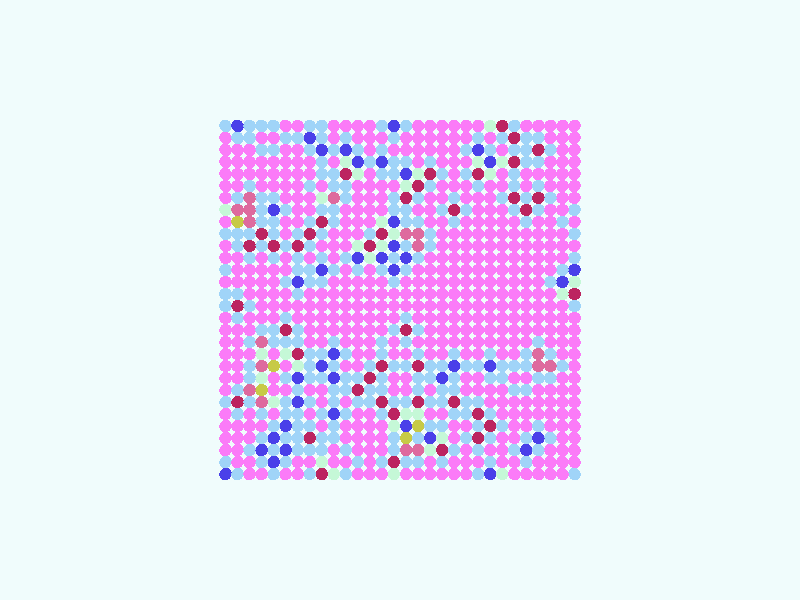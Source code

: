 global_settings {
  assumed_gamma 1
}
light_source {
  <-0.6, 1.6, 3.7>*10000
  rgb 1.3
}
camera {
  location <0,0,100>
  look_at <0,0,0>
}
background {
  color rgb < 0.87, 0.97, 0.97 >
}
sphere {
< -29.0, -29.0, 0 >, 1.0

pigment { color rgb < 0.3511495869468779, 0.6597346446953324, 0.9373944727259415 >
}}
sphere {
< -29.0, -27.0, 0 >, 1.0

pigment { color rgb < 0.967030395058013, 0.19658962055043605, 0.9381355874625369 >
}}
sphere {
< -29.0, -25.0, 0 >, 1.0

pigment { color rgb < 0.967030395058013, 0.19658962055043605, 0.9381355874625369 >
}}
sphere {
< -29.0, -23.0, 0 >, 1.0

pigment { color rgb < 0.967030395058013, 0.19658962055043605, 0.9381355874625369 >
}}
sphere {
< -29.0, -21.0, 0 >, 1.0

pigment { color rgb < 0.967030395058013, 0.19658962055043605, 0.9381355874625369 >
}}
sphere {
< -29.0, -19.0, 0 >, 1.0

pigment { color rgb < 0.967030395058013, 0.19658962055043605, 0.9381355874625369 >
}}
sphere {
< -29.0, -17.0, 0 >, 1.0

pigment { color rgb < 0.967030395058013, 0.19658962055043605, 0.9381355874625369 >
}}
sphere {
< -29.0, -15.0, 0 >, 1.0

pigment { color rgb < 0.967030395058013, 0.19658962055043605, 0.9381355874625369 >
}}
sphere {
< -29.0, -13.0, 0 >, 1.0

pigment { color rgb < 0.967030395058013, 0.19658962055043605, 0.9381355874625369 >
}}
sphere {
< -29.0, -11.0, 0 >, 1.0

pigment { color rgb < 0.967030395058013, 0.19658962055043605, 0.9381355874625369 >
}}
sphere {
< -29.0, -9.0, 0 >, 1.0

pigment { color rgb < 0.967030395058013, 0.19658962055043605, 0.9381355874625369 >
}}
sphere {
< -29.0, -7.0, 0 >, 1.0

pigment { color rgb < 0.967030395058013, 0.19658962055043605, 0.9381355874625369 >
}}
sphere {
< -29.0, -5.0, 0 >, 1.0

pigment { color rgb < 0.967030395058013, 0.19658962055043605, 0.9381355874625369 >
}}
sphere {
< -29.0, -3.0, 0 >, 1.0

pigment { color rgb < 0.967030395058013, 0.19658962055043605, 0.9381355874625369 >
}}
sphere {
< -29.0, -1.0, 0 >, 1.0

pigment { color rgb < 0.3511495869468779, 0.6597346446953324, 0.9373944727259415 >
}}
sphere {
< -29.0, 1.0, 0 >, 1.0

pigment { color rgb < 0.5028893417708061, 0.017228137120258058, 0.11594353357525544 >
}}
sphere {
< -29.0, 3.0, 0 >, 1.0

pigment { color rgb < 0.5609415378952015, 0.9380710281158005, 0.680098598804234 >
}}
sphere {
< -29.0, 5.0, 0 >, 1.0

pigment { color rgb < 0.0687596904983494, 0.050530131379150744, 0.8141049123903896 >
}}
sphere {
< -29.0, 7.0, 0 >, 1.0

pigment { color rgb < 0.3511495869468779, 0.6597346446953324, 0.9373944727259415 >
}}
sphere {
< -29.0, 9.0, 0 >, 1.0

pigment { color rgb < 0.967030395058013, 0.19658962055043605, 0.9381355874625369 >
}}
sphere {
< -29.0, 11.0, 0 >, 1.0

pigment { color rgb < 0.3511495869468779, 0.6597346446953324, 0.9373944727259415 >
}}
sphere {
< -29.0, 13.0, 0 >, 1.0

pigment { color rgb < 0.967030395058013, 0.19658962055043605, 0.9381355874625369 >
}}
sphere {
< -29.0, 15.0, 0 >, 1.0

pigment { color rgb < 0.3511495869468779, 0.6597346446953324, 0.9373944727259415 >
}}
sphere {
< -29.0, 17.0, 0 >, 1.0

pigment { color rgb < 0.967030395058013, 0.19658962055043605, 0.9381355874625369 >
}}
sphere {
< -29.0, 19.0, 0 >, 1.0

pigment { color rgb < 0.967030395058013, 0.19658962055043605, 0.9381355874625369 >
}}
sphere {
< -29.0, 21.0, 0 >, 1.0

pigment { color rgb < 0.967030395058013, 0.19658962055043605, 0.9381355874625369 >
}}
sphere {
< -29.0, 23.0, 0 >, 1.0

pigment { color rgb < 0.967030395058013, 0.19658962055043605, 0.9381355874625369 >
}}
sphere {
< -29.0, 25.0, 0 >, 1.0

pigment { color rgb < 0.967030395058013, 0.19658962055043605, 0.9381355874625369 >
}}
sphere {
< -29.0, 27.0, 0 >, 1.0

pigment { color rgb < 0.967030395058013, 0.19658962055043605, 0.9381355874625369 >
}}
sphere {
< -29.0, 29.0, 0 >, 1.0

pigment { color rgb < 0.967030395058013, 0.19658962055043605, 0.9381355874625369 >
}}
sphere {
< -27.0, -29.0, 0 >, 1.0

pigment { color rgb < 0.967030395058013, 0.19658962055043605, 0.9381355874625369 >
}}
sphere {
< -27.0, -27.0, 0 >, 1.0

pigment { color rgb < 0.967030395058013, 0.19658962055043605, 0.9381355874625369 >
}}
sphere {
< -27.0, -25.0, 0 >, 1.0

pigment { color rgb < 0.967030395058013, 0.19658962055043605, 0.9381355874625369 >
}}
sphere {
< -27.0, -23.0, 0 >, 1.0

pigment { color rgb < 0.967030395058013, 0.19658962055043605, 0.9381355874625369 >
}}
sphere {
< -27.0, -21.0, 0 >, 1.0

pigment { color rgb < 0.967030395058013, 0.19658962055043605, 0.9381355874625369 >
}}
sphere {
< -27.0, -19.0, 0 >, 1.0

pigment { color rgb < 0.967030395058013, 0.19658962055043605, 0.9381355874625369 >
}}
sphere {
< -27.0, -17.0, 0 >, 1.0

pigment { color rgb < 0.967030395058013, 0.19658962055043605, 0.9381355874625369 >
}}
sphere {
< -27.0, -15.0, 0 >, 1.0

pigment { color rgb < 0.967030395058013, 0.19658962055043605, 0.9381355874625369 >
}}
sphere {
< -27.0, -13.0, 0 >, 1.0

pigment { color rgb < 0.967030395058013, 0.19658962055043605, 0.9381355874625369 >
}}
sphere {
< -27.0, -11.0, 0 >, 1.0

pigment { color rgb < 0.3511495869468779, 0.6597346446953324, 0.9373944727259415 >
}}
sphere {
< -27.0, -9.0, 0 >, 1.0

pigment { color rgb < 0.967030395058013, 0.19658962055043605, 0.9381355874625369 >
}}
sphere {
< -27.0, -7.0, 0 >, 1.0

pigment { color rgb < 0.967030395058013, 0.19658962055043605, 0.9381355874625369 >
}}
sphere {
< -27.0, -5.0, 0 >, 1.0

pigment { color rgb < 0.967030395058013, 0.19658962055043605, 0.9381355874625369 >
}}
sphere {
< -27.0, -3.0, 0 >, 1.0

pigment { color rgb < 0.967030395058013, 0.19658962055043605, 0.9381355874625369 >
}}
sphere {
< -27.0, -1.0, 0 >, 1.0

pigment { color rgb < 0.967030395058013, 0.19658962055043605, 0.9381355874625369 >
}}
sphere {
< -27.0, 1.0, 0 >, 1.0

pigment { color rgb < 0.5609415378952015, 0.9380710281158005, 0.680098598804234 >
}}
sphere {
< -27.0, 3.0, 0 >, 1.0

pigment { color rgb < 0.0687596904983494, 0.050530131379150744, 0.8141049123903896 >
}}
sphere {
< -27.0, 5.0, 0 >, 1.0

pigment { color rgb < 0.3511495869468779, 0.6597346446953324, 0.9373944727259415 >
}}
sphere {
< -27.0, 7.0, 0 >, 1.0

pigment { color rgb < 0.967030395058013, 0.19658962055043605, 0.9381355874625369 >
}}
sphere {
< -27.0, 9.0, 0 >, 1.0

pigment { color rgb < 0.967030395058013, 0.19658962055043605, 0.9381355874625369 >
}}
sphere {
< -27.0, 11.0, 0 >, 1.0

pigment { color rgb < 0.967030395058013, 0.19658962055043605, 0.9381355874625369 >
}}
sphere {
< -27.0, 13.0, 0 >, 1.0

pigment { color rgb < 0.3511495869468779, 0.6597346446953324, 0.9373944727259415 >
}}
sphere {
< -27.0, 15.0, 0 >, 1.0

pigment { color rgb < 0.967030395058013, 0.19658962055043605, 0.9381355874625369 >
}}
sphere {
< -27.0, 17.0, 0 >, 1.0

pigment { color rgb < 0.967030395058013, 0.19658962055043605, 0.9381355874625369 >
}}
sphere {
< -27.0, 19.0, 0 >, 1.0

pigment { color rgb < 0.967030395058013, 0.19658962055043605, 0.9381355874625369 >
}}
sphere {
< -27.0, 21.0, 0 >, 1.0

pigment { color rgb < 0.967030395058013, 0.19658962055043605, 0.9381355874625369 >
}}
sphere {
< -27.0, 23.0, 0 >, 1.0

pigment { color rgb < 0.967030395058013, 0.19658962055043605, 0.9381355874625369 >
}}
sphere {
< -27.0, 25.0, 0 >, 1.0

pigment { color rgb < 0.967030395058013, 0.19658962055043605, 0.9381355874625369 >
}}
sphere {
< -27.0, 27.0, 0 >, 1.0

pigment { color rgb < 0.967030395058013, 0.19658962055043605, 0.9381355874625369 >
}}
sphere {
< -27.0, 29.0, 0 >, 1.0

pigment { color rgb < 0.967030395058013, 0.19658962055043605, 0.9381355874625369 >
}}
sphere {
< -25.0, -29.0, 0 >, 1.0

pigment { color rgb < 0.967030395058013, 0.19658962055043605, 0.9381355874625369 >
}}
sphere {
< -25.0, -27.0, 0 >, 1.0

pigment { color rgb < 0.967030395058013, 0.19658962055043605, 0.9381355874625369 >
}}
sphere {
< -25.0, -25.0, 0 >, 1.0

pigment { color rgb < 0.967030395058013, 0.19658962055043605, 0.9381355874625369 >
}}
sphere {
< -25.0, -23.0, 0 >, 1.0

pigment { color rgb < 0.3511495869468779, 0.6597346446953324, 0.9373944727259415 >
}}
sphere {
< -25.0, -21.0, 0 >, 1.0

pigment { color rgb < 0.967030395058013, 0.19658962055043605, 0.9381355874625369 >
}}
sphere {
< -25.0, -19.0, 0 >, 1.0

pigment { color rgb < 0.967030395058013, 0.19658962055043605, 0.9381355874625369 >
}}
sphere {
< -25.0, -17.0, 0 >, 1.0

pigment { color rgb < 0.967030395058013, 0.19658962055043605, 0.9381355874625369 >
}}
sphere {
< -25.0, -15.0, 0 >, 1.0

pigment { color rgb < 0.967030395058013, 0.19658962055043605, 0.9381355874625369 >
}}
sphere {
< -25.0, -13.0, 0 >, 1.0

pigment { color rgb < 0.3511495869468779, 0.6597346446953324, 0.9373944727259415 >
}}
sphere {
< -25.0, -11.0, 0 >, 1.0

pigment { color rgb < 0.7291858768120307, 0.1440080188952957, 0.3434446254176904 >
}}
sphere {
< -25.0, -9.0, 0 >, 1.0

pigment { color rgb < 0.3511495869468779, 0.6597346446953324, 0.9373944727259415 >
}}
sphere {
< -25.0, -7.0, 0 >, 1.0

pigment { color rgb < 0.967030395058013, 0.19658962055043605, 0.9381355874625369 >
}}
sphere {
< -25.0, -5.0, 0 >, 1.0

pigment { color rgb < 0.967030395058013, 0.19658962055043605, 0.9381355874625369 >
}}
sphere {
< -25.0, -3.0, 0 >, 1.0

pigment { color rgb < 0.967030395058013, 0.19658962055043605, 0.9381355874625369 >
}}
sphere {
< -25.0, -1.0, 0 >, 1.0

pigment { color rgb < 0.967030395058013, 0.19658962055043605, 0.9381355874625369 >
}}
sphere {
< -25.0, 1.0, 0 >, 1.0

pigment { color rgb < 0.967030395058013, 0.19658962055043605, 0.9381355874625369 >
}}
sphere {
< -25.0, 3.0, 0 >, 1.0

pigment { color rgb < 0.3511495869468779, 0.6597346446953324, 0.9373944727259415 >
}}
sphere {
< -25.0, 5.0, 0 >, 1.0

pigment { color rgb < 0.967030395058013, 0.19658962055043605, 0.9381355874625369 >
}}
sphere {
< -25.0, 7.0, 0 >, 1.0

pigment { color rgb < 0.967030395058013, 0.19658962055043605, 0.9381355874625369 >
}}
sphere {
< -25.0, 9.0, 0 >, 1.0

pigment { color rgb < 0.967030395058013, 0.19658962055043605, 0.9381355874625369 >
}}
sphere {
< -25.0, 11.0, 0 >, 1.0

pigment { color rgb < 0.967030395058013, 0.19658962055043605, 0.9381355874625369 >
}}
sphere {
< -25.0, 13.0, 0 >, 1.0

pigment { color rgb < 0.967030395058013, 0.19658962055043605, 0.9381355874625369 >
}}
sphere {
< -25.0, 15.0, 0 >, 1.0

pigment { color rgb < 0.967030395058013, 0.19658962055043605, 0.9381355874625369 >
}}
sphere {
< -25.0, 17.0, 0 >, 1.0

pigment { color rgb < 0.3511495869468779, 0.6597346446953324, 0.9373944727259415 >
}}
sphere {
< -25.0, 19.0, 0 >, 1.0

pigment { color rgb < 0.967030395058013, 0.19658962055043605, 0.9381355874625369 >
}}
sphere {
< -25.0, 21.0, 0 >, 1.0

pigment { color rgb < 0.967030395058013, 0.19658962055043605, 0.9381355874625369 >
}}
sphere {
< -25.0, 23.0, 0 >, 1.0

pigment { color rgb < 0.967030395058013, 0.19658962055043605, 0.9381355874625369 >
}}
sphere {
< -25.0, 25.0, 0 >, 1.0

pigment { color rgb < 0.3511495869468779, 0.6597346446953324, 0.9373944727259415 >
}}
sphere {
< -25.0, 27.0, 0 >, 1.0

pigment { color rgb < 0.967030395058013, 0.19658962055043605, 0.9381355874625369 >
}}
sphere {
< -25.0, 29.0, 0 >, 1.0

pigment { color rgb < 0.967030395058013, 0.19658962055043605, 0.9381355874625369 >
}}
sphere {
< -23.0, -29.0, 0 >, 1.0

pigment { color rgb < 0.967030395058013, 0.19658962055043605, 0.9381355874625369 >
}}
sphere {
< -23.0, -27.0, 0 >, 1.0

pigment { color rgb < 0.967030395058013, 0.19658962055043605, 0.9381355874625369 >
}}
sphere {
< -23.0, -25.0, 0 >, 1.0

pigment { color rgb < 0.3511495869468779, 0.6597346446953324, 0.9373944727259415 >
}}
sphere {
< -23.0, -23.0, 0 >, 1.0

pigment { color rgb < 0.0687596904983494, 0.050530131379150744, 0.8141049123903896 >
}}
sphere {
< -23.0, -21.0, 0 >, 1.0

pigment { color rgb < 0.3511495869468779, 0.6597346446953324, 0.9373944727259415 >
}}
sphere {
< -23.0, -19.0, 0 >, 1.0

pigment { color rgb < 0.967030395058013, 0.19658962055043605, 0.9381355874625369 >
}}
sphere {
< -23.0, -17.0, 0 >, 1.0

pigment { color rgb < 0.967030395058013, 0.19658962055043605, 0.9381355874625369 >
}}
sphere {
< -23.0, -15.0, 0 >, 1.0

pigment { color rgb < 0.967030395058013, 0.19658962055043605, 0.9381355874625369 >
}}
sphere {
< -23.0, -13.0, 0 >, 1.0

pigment { color rgb < 0.3511495869468779, 0.6597346446953324, 0.9373944727259415 >
}}
sphere {
< -23.0, -11.0, 0 >, 1.0

pigment { color rgb < 0.7291858768120307, 0.1440080188952957, 0.3434446254176904 >
}}
sphere {
< -23.0, -9.0, 0 >, 1.0

pigment { color rgb < 0.7291858768120307, 0.1440080188952957, 0.3434446254176904 >
}}
sphere {
< -23.0, -7.0, 0 >, 1.0

pigment { color rgb < 0.3511495869468779, 0.6597346446953324, 0.9373944727259415 >
}}
sphere {
< -23.0, -5.0, 0 >, 1.0

pigment { color rgb < 0.967030395058013, 0.19658962055043605, 0.9381355874625369 >
}}
sphere {
< -23.0, -3.0, 0 >, 1.0

pigment { color rgb < 0.967030395058013, 0.19658962055043605, 0.9381355874625369 >
}}
sphere {
< -23.0, -1.0, 0 >, 1.0

pigment { color rgb < 0.967030395058013, 0.19658962055043605, 0.9381355874625369 >
}}
sphere {
< -23.0, 1.0, 0 >, 1.0

pigment { color rgb < 0.967030395058013, 0.19658962055043605, 0.9381355874625369 >
}}
sphere {
< -23.0, 3.0, 0 >, 1.0

pigment { color rgb < 0.967030395058013, 0.19658962055043605, 0.9381355874625369 >
}}
sphere {
< -23.0, 5.0, 0 >, 1.0

pigment { color rgb < 0.967030395058013, 0.19658962055043605, 0.9381355874625369 >
}}
sphere {
< -23.0, 7.0, 0 >, 1.0

pigment { color rgb < 0.967030395058013, 0.19658962055043605, 0.9381355874625369 >
}}
sphere {
< -23.0, 9.0, 0 >, 1.0

pigment { color rgb < 0.967030395058013, 0.19658962055043605, 0.9381355874625369 >
}}
sphere {
< -23.0, 11.0, 0 >, 1.0

pigment { color rgb < 0.967030395058013, 0.19658962055043605, 0.9381355874625369 >
}}
sphere {
< -23.0, 13.0, 0 >, 1.0

pigment { color rgb < 0.967030395058013, 0.19658962055043605, 0.9381355874625369 >
}}
sphere {
< -23.0, 15.0, 0 >, 1.0

pigment { color rgb < 0.3511495869468779, 0.6597346446953324, 0.9373944727259415 >
}}
sphere {
< -23.0, 17.0, 0 >, 1.0

pigment { color rgb < 0.5028893417708061, 0.017228137120258058, 0.11594353357525544 >
}}
sphere {
< -23.0, 19.0, 0 >, 1.0

pigment { color rgb < 0.3511495869468779, 0.6597346446953324, 0.9373944727259415 >
}}
sphere {
< -23.0, 21.0, 0 >, 1.0

pigment { color rgb < 0.967030395058013, 0.19658962055043605, 0.9381355874625369 >
}}
sphere {
< -23.0, 23.0, 0 >, 1.0

pigment { color rgb < 0.3511495869468779, 0.6597346446953324, 0.9373944727259415 >
}}
sphere {
< -23.0, 25.0, 0 >, 1.0

pigment { color rgb < 0.5028893417708061, 0.017228137120258058, 0.11594353357525544 >
}}
sphere {
< -23.0, 27.0, 0 >, 1.0

pigment { color rgb < 0.3511495869468779, 0.6597346446953324, 0.9373944727259415 >
}}
sphere {
< -23.0, 29.0, 0 >, 1.0

pigment { color rgb < 0.967030395058013, 0.19658962055043605, 0.9381355874625369 >
}}
sphere {
< -21.0, -29.0, 0 >, 1.0

pigment { color rgb < 0.967030395058013, 0.19658962055043605, 0.9381355874625369 >
}}
sphere {
< -21.0, -27.0, 0 >, 1.0

pigment { color rgb < 0.3511495869468779, 0.6597346446953324, 0.9373944727259415 >
}}
sphere {
< -21.0, -25.0, 0 >, 1.0

pigment { color rgb < 0.0687596904983494, 0.050530131379150744, 0.8141049123903896 >
}}
sphere {
< -21.0, -23.0, 0 >, 1.0

pigment { color rgb < 0.3511495869468779, 0.6597346446953324, 0.9373944727259415 >
}}
sphere {
< -21.0, -21.0, 0 >, 1.0

pigment { color rgb < 0.967030395058013, 0.19658962055043605, 0.9381355874625369 >
}}
sphere {
< -21.0, -19.0, 0 >, 1.0

pigment { color rgb < 0.967030395058013, 0.19658962055043605, 0.9381355874625369 >
}}
sphere {
< -21.0, -17.0, 0 >, 1.0

pigment { color rgb < 0.967030395058013, 0.19658962055043605, 0.9381355874625369 >
}}
sphere {
< -21.0, -15.0, 0 >, 1.0

pigment { color rgb < 0.3511495869468779, 0.6597346446953324, 0.9373944727259415 >
}}
sphere {
< -21.0, -13.0, 0 >, 1.0

pigment { color rgb < 0.967030395058013, 0.19658962055043605, 0.9381355874625369 >
}}
sphere {
< -21.0, -11.0, 0 >, 1.0

pigment { color rgb < 0.3511495869468779, 0.6597346446953324, 0.9373944727259415 >
}}
sphere {
< -21.0, -9.0, 0 >, 1.0

pigment { color rgb < 0.3511495869468779, 0.6597346446953324, 0.9373944727259415 >
}}
sphere {
< -21.0, -7.0, 0 >, 1.0

pigment { color rgb < 0.967030395058013, 0.19658962055043605, 0.9381355874625369 >
}}
sphere {
< -21.0, -5.0, 0 >, 1.0

pigment { color rgb < 0.967030395058013, 0.19658962055043605, 0.9381355874625369 >
}}
sphere {
< -21.0, -3.0, 0 >, 1.0

pigment { color rgb < 0.967030395058013, 0.19658962055043605, 0.9381355874625369 >
}}
sphere {
< -21.0, -1.0, 0 >, 1.0

pigment { color rgb < 0.967030395058013, 0.19658962055043605, 0.9381355874625369 >
}}
sphere {
< -21.0, 1.0, 0 >, 1.0

pigment { color rgb < 0.967030395058013, 0.19658962055043605, 0.9381355874625369 >
}}
sphere {
< -21.0, 3.0, 0 >, 1.0

pigment { color rgb < 0.967030395058013, 0.19658962055043605, 0.9381355874625369 >
}}
sphere {
< -21.0, 5.0, 0 >, 1.0

pigment { color rgb < 0.967030395058013, 0.19658962055043605, 0.9381355874625369 >
}}
sphere {
< -21.0, 7.0, 0 >, 1.0

pigment { color rgb < 0.967030395058013, 0.19658962055043605, 0.9381355874625369 >
}}
sphere {
< -21.0, 9.0, 0 >, 1.0

pigment { color rgb < 0.967030395058013, 0.19658962055043605, 0.9381355874625369 >
}}
sphere {
< -21.0, 11.0, 0 >, 1.0

pigment { color rgb < 0.967030395058013, 0.19658962055043605, 0.9381355874625369 >
}}
sphere {
< -21.0, 13.0, 0 >, 1.0

pigment { color rgb < 0.3511495869468779, 0.6597346446953324, 0.9373944727259415 >
}}
sphere {
< -21.0, 15.0, 0 >, 1.0

pigment { color rgb < 0.5028893417708061, 0.017228137120258058, 0.11594353357525544 >
}}
sphere {
< -21.0, 17.0, 0 >, 1.0

pigment { color rgb < 0.3511495869468779, 0.6597346446953324, 0.9373944727259415 >
}}
sphere {
< -21.0, 19.0, 0 >, 1.0

pigment { color rgb < 0.967030395058013, 0.19658962055043605, 0.9381355874625369 >
}}
sphere {
< -21.0, 21.0, 0 >, 1.0

pigment { color rgb < 0.967030395058013, 0.19658962055043605, 0.9381355874625369 >
}}
sphere {
< -21.0, 23.0, 0 >, 1.0

pigment { color rgb < 0.3511495869468779, 0.6597346446953324, 0.9373944727259415 >
}}
sphere {
< -21.0, 25.0, 0 >, 1.0

pigment { color rgb < 0.3511495869468779, 0.6597346446953324, 0.9373944727259415 >
}}
sphere {
< -21.0, 27.0, 0 >, 1.0

pigment { color rgb < 0.3511495869468779, 0.6597346446953324, 0.9373944727259415 >
}}
sphere {
< -21.0, 29.0, 0 >, 1.0

pigment { color rgb < 0.967030395058013, 0.19658962055043605, 0.9381355874625369 >
}}
sphere {
< -19.0, -29.0, 0 >, 1.0

pigment { color rgb < 0.967030395058013, 0.19658962055043605, 0.9381355874625369 >
}}
sphere {
< -19.0, -27.0, 0 >, 1.0

pigment { color rgb < 0.967030395058013, 0.19658962055043605, 0.9381355874625369 >
}}
sphere {
< -19.0, -25.0, 0 >, 1.0

pigment { color rgb < 0.3511495869468779, 0.6597346446953324, 0.9373944727259415 >
}}
sphere {
< -19.0, -23.0, 0 >, 1.0

pigment { color rgb < 0.967030395058013, 0.19658962055043605, 0.9381355874625369 >
}}
sphere {
< -19.0, -21.0, 0 >, 1.0

pigment { color rgb < 0.967030395058013, 0.19658962055043605, 0.9381355874625369 >
}}
sphere {
< -19.0, -19.0, 0 >, 1.0

pigment { color rgb < 0.967030395058013, 0.19658962055043605, 0.9381355874625369 >
}}
sphere {
< -19.0, -17.0, 0 >, 1.0

pigment { color rgb < 0.967030395058013, 0.19658962055043605, 0.9381355874625369 >
}}
sphere {
< -19.0, -15.0, 0 >, 1.0

pigment { color rgb < 0.3511495869468779, 0.6597346446953324, 0.9373944727259415 >
}}
sphere {
< -19.0, -13.0, 0 >, 1.0

pigment { color rgb < 0.967030395058013, 0.19658962055043605, 0.9381355874625369 >
}}
sphere {
< -19.0, -11.0, 0 >, 1.0

pigment { color rgb < 0.3511495869468779, 0.6597346446953324, 0.9373944727259415 >
}}
sphere {
< -19.0, -9.0, 0 >, 1.0

pigment { color rgb < 0.967030395058013, 0.19658962055043605, 0.9381355874625369 >
}}
sphere {
< -19.0, -7.0, 0 >, 1.0

pigment { color rgb < 0.967030395058013, 0.19658962055043605, 0.9381355874625369 >
}}
sphere {
< -19.0, -5.0, 0 >, 1.0

pigment { color rgb < 0.967030395058013, 0.19658962055043605, 0.9381355874625369 >
}}
sphere {
< -19.0, -3.0, 0 >, 1.0

pigment { color rgb < 0.967030395058013, 0.19658962055043605, 0.9381355874625369 >
}}
sphere {
< -19.0, -1.0, 0 >, 1.0

pigment { color rgb < 0.967030395058013, 0.19658962055043605, 0.9381355874625369 >
}}
sphere {
< -19.0, 1.0, 0 >, 1.0

pigment { color rgb < 0.967030395058013, 0.19658962055043605, 0.9381355874625369 >
}}
sphere {
< -19.0, 3.0, 0 >, 1.0

pigment { color rgb < 0.967030395058013, 0.19658962055043605, 0.9381355874625369 >
}}
sphere {
< -19.0, 5.0, 0 >, 1.0

pigment { color rgb < 0.967030395058013, 0.19658962055043605, 0.9381355874625369 >
}}
sphere {
< -19.0, 7.0, 0 >, 1.0

pigment { color rgb < 0.967030395058013, 0.19658962055043605, 0.9381355874625369 >
}}
sphere {
< -19.0, 9.0, 0 >, 1.0

pigment { color rgb < 0.967030395058013, 0.19658962055043605, 0.9381355874625369 >
}}
sphere {
< -19.0, 11.0, 0 >, 1.0

pigment { color rgb < 0.967030395058013, 0.19658962055043605, 0.9381355874625369 >
}}
sphere {
< -19.0, 13.0, 0 >, 1.0

pigment { color rgb < 0.967030395058013, 0.19658962055043605, 0.9381355874625369 >
}}
sphere {
< -19.0, 15.0, 0 >, 1.0

pigment { color rgb < 0.3511495869468779, 0.6597346446953324, 0.9373944727259415 >
}}
sphere {
< -19.0, 17.0, 0 >, 1.0

pigment { color rgb < 0.5028893417708061, 0.017228137120258058, 0.11594353357525544 >
}}
sphere {
< -19.0, 19.0, 0 >, 1.0

pigment { color rgb < 0.3511495869468779, 0.6597346446953324, 0.9373944727259415 >
}}
sphere {
< -19.0, 21.0, 0 >, 1.0

pigment { color rgb < 0.3511495869468779, 0.6597346446953324, 0.9373944727259415 >
}}
sphere {
< -19.0, 23.0, 0 >, 1.0

pigment { color rgb < 0.5028893417708061, 0.017228137120258058, 0.11594353357525544 >
}}
sphere {
< -19.0, 25.0, 0 >, 1.0

pigment { color rgb < 0.3511495869468779, 0.6597346446953324, 0.9373944727259415 >
}}
sphere {
< -19.0, 27.0, 0 >, 1.0

pigment { color rgb < 0.5028893417708061, 0.017228137120258058, 0.11594353357525544 >
}}
sphere {
< -19.0, 29.0, 0 >, 1.0

pigment { color rgb < 0.3511495869468779, 0.6597346446953324, 0.9373944727259415 >
}}
sphere {
< -17.0, -29.0, 0 >, 1.0

pigment { color rgb < 0.5609415378952015, 0.9380710281158005, 0.680098598804234 >
}}
sphere {
< -17.0, -27.0, 0 >, 1.0

pigment { color rgb < 0.967030395058013, 0.19658962055043605, 0.9381355874625369 >
}}
sphere {
< -17.0, -25.0, 0 >, 1.0

pigment { color rgb < 0.967030395058013, 0.19658962055043605, 0.9381355874625369 >
}}
sphere {
< -17.0, -23.0, 0 >, 1.0

pigment { color rgb < 0.967030395058013, 0.19658962055043605, 0.9381355874625369 >
}}
sphere {
< -17.0, -21.0, 0 >, 1.0

pigment { color rgb < 0.3511495869468779, 0.6597346446953324, 0.9373944727259415 >
}}
sphere {
< -17.0, -19.0, 0 >, 1.0

pigment { color rgb < 0.967030395058013, 0.19658962055043605, 0.9381355874625369 >
}}
sphere {
< -17.0, -17.0, 0 >, 1.0

pigment { color rgb < 0.967030395058013, 0.19658962055043605, 0.9381355874625369 >
}}
sphere {
< -17.0, -15.0, 0 >, 1.0

pigment { color rgb < 0.967030395058013, 0.19658962055043605, 0.9381355874625369 >
}}
sphere {
< -17.0, -13.0, 0 >, 1.0

pigment { color rgb < 0.3511495869468779, 0.6597346446953324, 0.9373944727259415 >
}}
sphere {
< -17.0, -11.0, 0 >, 1.0

pigment { color rgb < 0.3511495869468779, 0.6597346446953324, 0.9373944727259415 >
}}
sphere {
< -17.0, -9.0, 0 >, 1.0

pigment { color rgb < 0.967030395058013, 0.19658962055043605, 0.9381355874625369 >
}}
sphere {
< -17.0, -7.0, 0 >, 1.0

pigment { color rgb < 0.967030395058013, 0.19658962055043605, 0.9381355874625369 >
}}
sphere {
< -17.0, -5.0, 0 >, 1.0

pigment { color rgb < 0.967030395058013, 0.19658962055043605, 0.9381355874625369 >
}}
sphere {
< -17.0, -3.0, 0 >, 1.0

pigment { color rgb < 0.967030395058013, 0.19658962055043605, 0.9381355874625369 >
}}
sphere {
< -17.0, -1.0, 0 >, 1.0

pigment { color rgb < 0.967030395058013, 0.19658962055043605, 0.9381355874625369 >
}}
sphere {
< -17.0, 1.0, 0 >, 1.0

pigment { color rgb < 0.967030395058013, 0.19658962055043605, 0.9381355874625369 >
}}
sphere {
< -17.0, 3.0, 0 >, 1.0

pigment { color rgb < 0.967030395058013, 0.19658962055043605, 0.9381355874625369 >
}}
sphere {
< -17.0, 5.0, 0 >, 1.0

pigment { color rgb < 0.967030395058013, 0.19658962055043605, 0.9381355874625369 >
}}
sphere {
< -17.0, 7.0, 0 >, 1.0

pigment { color rgb < 0.967030395058013, 0.19658962055043605, 0.9381355874625369 >
}}
sphere {
< -17.0, 9.0, 0 >, 1.0

pigment { color rgb < 0.967030395058013, 0.19658962055043605, 0.9381355874625369 >
}}
sphere {
< -17.0, 11.0, 0 >, 1.0

pigment { color rgb < 0.967030395058013, 0.19658962055043605, 0.9381355874625369 >
}}
sphere {
< -17.0, 13.0, 0 >, 1.0

pigment { color rgb < 0.967030395058013, 0.19658962055043605, 0.9381355874625369 >
}}
sphere {
< -17.0, 15.0, 0 >, 1.0

pigment { color rgb < 0.967030395058013, 0.19658962055043605, 0.9381355874625369 >
}}
sphere {
< -17.0, 17.0, 0 >, 1.0

pigment { color rgb < 0.3511495869468779, 0.6597346446953324, 0.9373944727259415 >
}}
sphere {
< -17.0, 19.0, 0 >, 1.0

pigment { color rgb < 0.967030395058013, 0.19658962055043605, 0.9381355874625369 >
}}
sphere {
< -17.0, 21.0, 0 >, 1.0

pigment { color rgb < 0.967030395058013, 0.19658962055043605, 0.9381355874625369 >
}}
sphere {
< -17.0, 23.0, 0 >, 1.0

pigment { color rgb < 0.5609415378952015, 0.9380710281158005, 0.680098598804234 >
}}
sphere {
< -17.0, 25.0, 0 >, 1.0

pigment { color rgb < 0.967030395058013, 0.19658962055043605, 0.9381355874625369 >
}}
sphere {
< -17.0, 27.0, 0 >, 1.0

pigment { color rgb < 0.3511495869468779, 0.6597346446953324, 0.9373944727259415 >
}}
sphere {
< -17.0, 29.0, 0 >, 1.0

pigment { color rgb < 0.5028893417708061, 0.017228137120258058, 0.11594353357525544 >
}}
sphere {
< -15.0, -29.0, 0 >, 1.0

pigment { color rgb < 0.0687596904983494, 0.050530131379150744, 0.8141049123903896 >
}}
sphere {
< -15.0, -27.0, 0 >, 1.0

pigment { color rgb < 0.3511495869468779, 0.6597346446953324, 0.9373944727259415 >
}}
sphere {
< -15.0, -25.0, 0 >, 1.0

pigment { color rgb < 0.967030395058013, 0.19658962055043605, 0.9381355874625369 >
}}
sphere {
< -15.0, -23.0, 0 >, 1.0

pigment { color rgb < 0.3511495869468779, 0.6597346446953324, 0.9373944727259415 >
}}
sphere {
< -15.0, -21.0, 0 >, 1.0

pigment { color rgb < 0.5028893417708061, 0.017228137120258058, 0.11594353357525544 >
}}
sphere {
< -15.0, -19.0, 0 >, 1.0

pigment { color rgb < 0.3511495869468779, 0.6597346446953324, 0.9373944727259415 >
}}
sphere {
< -15.0, -17.0, 0 >, 1.0

pigment { color rgb < 0.967030395058013, 0.19658962055043605, 0.9381355874625369 >
}}
sphere {
< -15.0, -15.0, 0 >, 1.0

pigment { color rgb < 0.967030395058013, 0.19658962055043605, 0.9381355874625369 >
}}
sphere {
< -15.0, -13.0, 0 >, 1.0

pigment { color rgb < 0.3511495869468779, 0.6597346446953324, 0.9373944727259415 >
}}
sphere {
< -15.0, -11.0, 0 >, 1.0

pigment { color rgb < 0.0687596904983494, 0.050530131379150744, 0.8141049123903896 >
}}
sphere {
< -15.0, -9.0, 0 >, 1.0

pigment { color rgb < 0.3511495869468779, 0.6597346446953324, 0.9373944727259415 >
}}
sphere {
< -15.0, -7.0, 0 >, 1.0

pigment { color rgb < 0.967030395058013, 0.19658962055043605, 0.9381355874625369 >
}}
sphere {
< -15.0, -5.0, 0 >, 1.0

pigment { color rgb < 0.967030395058013, 0.19658962055043605, 0.9381355874625369 >
}}
sphere {
< -15.0, -3.0, 0 >, 1.0

pigment { color rgb < 0.967030395058013, 0.19658962055043605, 0.9381355874625369 >
}}
sphere {
< -15.0, -1.0, 0 >, 1.0

pigment { color rgb < 0.967030395058013, 0.19658962055043605, 0.9381355874625369 >
}}
sphere {
< -15.0, 1.0, 0 >, 1.0

pigment { color rgb < 0.967030395058013, 0.19658962055043605, 0.9381355874625369 >
}}
sphere {
< -15.0, 3.0, 0 >, 1.0

pigment { color rgb < 0.967030395058013, 0.19658962055043605, 0.9381355874625369 >
}}
sphere {
< -15.0, 5.0, 0 >, 1.0

pigment { color rgb < 0.967030395058013, 0.19658962055043605, 0.9381355874625369 >
}}
sphere {
< -15.0, 7.0, 0 >, 1.0

pigment { color rgb < 0.967030395058013, 0.19658962055043605, 0.9381355874625369 >
}}
sphere {
< -15.0, 9.0, 0 >, 1.0

pigment { color rgb < 0.967030395058013, 0.19658962055043605, 0.9381355874625369 >
}}
sphere {
< -15.0, 11.0, 0 >, 1.0

pigment { color rgb < 0.967030395058013, 0.19658962055043605, 0.9381355874625369 >
}}
sphere {
< -15.0, 13.0, 0 >, 1.0

pigment { color rgb < 0.967030395058013, 0.19658962055043605, 0.9381355874625369 >
}}
sphere {
< -15.0, 15.0, 0 >, 1.0

pigment { color rgb < 0.967030395058013, 0.19658962055043605, 0.9381355874625369 >
}}
sphere {
< -15.0, 17.0, 0 >, 1.0

pigment { color rgb < 0.967030395058013, 0.19658962055043605, 0.9381355874625369 >
}}
sphere {
< -15.0, 19.0, 0 >, 1.0

pigment { color rgb < 0.967030395058013, 0.19658962055043605, 0.9381355874625369 >
}}
sphere {
< -15.0, 21.0, 0 >, 1.0

pigment { color rgb < 0.5609415378952015, 0.9380710281158005, 0.680098598804234 >
}}
sphere {
< -15.0, 23.0, 0 >, 1.0

pigment { color rgb < 0.0687596904983494, 0.050530131379150744, 0.8141049123903896 >
}}
sphere {
< -15.0, 25.0, 0 >, 1.0

pigment { color rgb < 0.3511495869468779, 0.6597346446953324, 0.9373944727259415 >
}}
sphere {
< -15.0, 27.0, 0 >, 1.0

pigment { color rgb < 0.967030395058013, 0.19658962055043605, 0.9381355874625369 >
}}
sphere {
< -15.0, 29.0, 0 >, 1.0

pigment { color rgb < 0.5609415378952015, 0.9380710281158005, 0.680098598804234 >
}}
sphere {
< -13.0, -29.0, 0 >, 1.0

pigment { color rgb < 0.3511495869468779, 0.6597346446953324, 0.9373944727259415 >
}}
sphere {
< -13.0, -27.0, 0 >, 1.0

pigment { color rgb < 0.967030395058013, 0.19658962055043605, 0.9381355874625369 >
}}
sphere {
< -13.0, -25.0, 0 >, 1.0

pigment { color rgb < 0.3511495869468779, 0.6597346446953324, 0.9373944727259415 >
}}
sphere {
< -13.0, -23.0, 0 >, 1.0

pigment { color rgb < 0.5028893417708061, 0.017228137120258058, 0.11594353357525544 >
}}
sphere {
< -13.0, -21.0, 0 >, 1.0

pigment { color rgb < 0.3511495869468779, 0.6597346446953324, 0.9373944727259415 >
}}
sphere {
< -13.0, -19.0, 0 >, 1.0

pigment { color rgb < 0.5028893417708061, 0.017228137120258058, 0.11594353357525544 >
}}
sphere {
< -13.0, -17.0, 0 >, 1.0

pigment { color rgb < 0.3511495869468779, 0.6597346446953324, 0.9373944727259415 >
}}
sphere {
< -13.0, -15.0, 0 >, 1.0

pigment { color rgb < 0.967030395058013, 0.19658962055043605, 0.9381355874625369 >
}}
sphere {
< -13.0, -13.0, 0 >, 1.0

pigment { color rgb < 0.967030395058013, 0.19658962055043605, 0.9381355874625369 >
}}
sphere {
< -13.0, -11.0, 0 >, 1.0

pigment { color rgb < 0.3511495869468779, 0.6597346446953324, 0.9373944727259415 >
}}
sphere {
< -13.0, -9.0, 0 >, 1.0

pigment { color rgb < 0.967030395058013, 0.19658962055043605, 0.9381355874625369 >
}}
sphere {
< -13.0, -7.0, 0 >, 1.0

pigment { color rgb < 0.967030395058013, 0.19658962055043605, 0.9381355874625369 >
}}
sphere {
< -13.0, -5.0, 0 >, 1.0

pigment { color rgb < 0.967030395058013, 0.19658962055043605, 0.9381355874625369 >
}}
sphere {
< -13.0, -3.0, 0 >, 1.0

pigment { color rgb < 0.967030395058013, 0.19658962055043605, 0.9381355874625369 >
}}
sphere {
< -13.0, -1.0, 0 >, 1.0

pigment { color rgb < 0.967030395058013, 0.19658962055043605, 0.9381355874625369 >
}}
sphere {
< -13.0, 1.0, 0 >, 1.0

pigment { color rgb < 0.967030395058013, 0.19658962055043605, 0.9381355874625369 >
}}
sphere {
< -13.0, 3.0, 0 >, 1.0

pigment { color rgb < 0.967030395058013, 0.19658962055043605, 0.9381355874625369 >
}}
sphere {
< -13.0, 5.0, 0 >, 1.0

pigment { color rgb < 0.967030395058013, 0.19658962055043605, 0.9381355874625369 >
}}
sphere {
< -13.0, 7.0, 0 >, 1.0

pigment { color rgb < 0.967030395058013, 0.19658962055043605, 0.9381355874625369 >
}}
sphere {
< -13.0, 9.0, 0 >, 1.0

pigment { color rgb < 0.967030395058013, 0.19658962055043605, 0.9381355874625369 >
}}
sphere {
< -13.0, 11.0, 0 >, 1.0

pigment { color rgb < 0.967030395058013, 0.19658962055043605, 0.9381355874625369 >
}}
sphere {
< -13.0, 13.0, 0 >, 1.0

pigment { color rgb < 0.967030395058013, 0.19658962055043605, 0.9381355874625369 >
}}
sphere {
< -13.0, 15.0, 0 >, 1.0

pigment { color rgb < 0.967030395058013, 0.19658962055043605, 0.9381355874625369 >
}}
sphere {
< -13.0, 17.0, 0 >, 1.0

pigment { color rgb < 0.967030395058013, 0.19658962055043605, 0.9381355874625369 >
}}
sphere {
< -13.0, 19.0, 0 >, 1.0

pigment { color rgb < 0.3511495869468779, 0.6597346446953324, 0.9373944727259415 >
}}
sphere {
< -13.0, 21.0, 0 >, 1.0

pigment { color rgb < 0.5028893417708061, 0.017228137120258058, 0.11594353357525544 >
}}
sphere {
< -13.0, 23.0, 0 >, 1.0

pigment { color rgb < 0.5609415378952015, 0.9380710281158005, 0.680098598804234 >
}}
sphere {
< -13.0, 25.0, 0 >, 1.0

pigment { color rgb < 0.0687596904983494, 0.050530131379150744, 0.8141049123903896 >
}}
sphere {
< -13.0, 27.0, 0 >, 1.0

pigment { color rgb < 0.3511495869468779, 0.6597346446953324, 0.9373944727259415 >
}}
sphere {
< -13.0, 29.0, 0 >, 1.0

pigment { color rgb < 0.967030395058013, 0.19658962055043605, 0.9381355874625369 >
}}
sphere {
< -11.0, -29.0, 0 >, 1.0

pigment { color rgb < 0.967030395058013, 0.19658962055043605, 0.9381355874625369 >
}}
sphere {
< -11.0, -27.0, 0 >, 1.0

pigment { color rgb < 0.967030395058013, 0.19658962055043605, 0.9381355874625369 >
}}
sphere {
< -11.0, -25.0, 0 >, 1.0

pigment { color rgb < 0.967030395058013, 0.19658962055043605, 0.9381355874625369 >
}}
sphere {
< -11.0, -23.0, 0 >, 1.0

pigment { color rgb < 0.3511495869468779, 0.6597346446953324, 0.9373944727259415 >
}}
sphere {
< -11.0, -21.0, 0 >, 1.0

pigment { color rgb < 0.967030395058013, 0.19658962055043605, 0.9381355874625369 >
}}
sphere {
< -11.0, -19.0, 0 >, 1.0

pigment { color rgb < 0.3511495869468779, 0.6597346446953324, 0.9373944727259415 >
}}
sphere {
< -11.0, -17.0, 0 >, 1.0

pigment { color rgb < 0.3511495869468779, 0.6597346446953324, 0.9373944727259415 >
}}
sphere {
< -11.0, -15.0, 0 >, 1.0

pigment { color rgb < 0.967030395058013, 0.19658962055043605, 0.9381355874625369 >
}}
sphere {
< -11.0, -13.0, 0 >, 1.0

pigment { color rgb < 0.967030395058013, 0.19658962055043605, 0.9381355874625369 >
}}
sphere {
< -11.0, -11.0, 0 >, 1.0

pigment { color rgb < 0.3511495869468779, 0.6597346446953324, 0.9373944727259415 >
}}
sphere {
< -11.0, -9.0, 0 >, 1.0

pigment { color rgb < 0.967030395058013, 0.19658962055043605, 0.9381355874625369 >
}}
sphere {
< -11.0, -7.0, 0 >, 1.0

pigment { color rgb < 0.967030395058013, 0.19658962055043605, 0.9381355874625369 >
}}
sphere {
< -11.0, -5.0, 0 >, 1.0

pigment { color rgb < 0.967030395058013, 0.19658962055043605, 0.9381355874625369 >
}}
sphere {
< -11.0, -3.0, 0 >, 1.0

pigment { color rgb < 0.967030395058013, 0.19658962055043605, 0.9381355874625369 >
}}
sphere {
< -11.0, -1.0, 0 >, 1.0

pigment { color rgb < 0.967030395058013, 0.19658962055043605, 0.9381355874625369 >
}}
sphere {
< -11.0, 1.0, 0 >, 1.0

pigment { color rgb < 0.967030395058013, 0.19658962055043605, 0.9381355874625369 >
}}
sphere {
< -11.0, 3.0, 0 >, 1.0

pigment { color rgb < 0.967030395058013, 0.19658962055043605, 0.9381355874625369 >
}}
sphere {
< -11.0, 5.0, 0 >, 1.0

pigment { color rgb < 0.967030395058013, 0.19658962055043605, 0.9381355874625369 >
}}
sphere {
< -11.0, 7.0, 0 >, 1.0

pigment { color rgb < 0.967030395058013, 0.19658962055043605, 0.9381355874625369 >
}}
sphere {
< -11.0, 9.0, 0 >, 1.0

pigment { color rgb < 0.967030395058013, 0.19658962055043605, 0.9381355874625369 >
}}
sphere {
< -11.0, 11.0, 0 >, 1.0

pigment { color rgb < 0.967030395058013, 0.19658962055043605, 0.9381355874625369 >
}}
sphere {
< -11.0, 13.0, 0 >, 1.0

pigment { color rgb < 0.967030395058013, 0.19658962055043605, 0.9381355874625369 >
}}
sphere {
< -11.0, 15.0, 0 >, 1.0

pigment { color rgb < 0.3511495869468779, 0.6597346446953324, 0.9373944727259415 >
}}
sphere {
< -11.0, 17.0, 0 >, 1.0

pigment { color rgb < 0.967030395058013, 0.19658962055043605, 0.9381355874625369 >
}}
sphere {
< -11.0, 19.0, 0 >, 1.0

pigment { color rgb < 0.967030395058013, 0.19658962055043605, 0.9381355874625369 >
}}
sphere {
< -11.0, 21.0, 0 >, 1.0

pigment { color rgb < 0.3511495869468779, 0.6597346446953324, 0.9373944727259415 >
}}
sphere {
< -11.0, 23.0, 0 >, 1.0

pigment { color rgb < 0.967030395058013, 0.19658962055043605, 0.9381355874625369 >
}}
sphere {
< -11.0, 25.0, 0 >, 1.0

pigment { color rgb < 0.3511495869468779, 0.6597346446953324, 0.9373944727259415 >
}}
sphere {
< -11.0, 27.0, 0 >, 1.0

pigment { color rgb < 0.967030395058013, 0.19658962055043605, 0.9381355874625369 >
}}
sphere {
< -11.0, 29.0, 0 >, 1.0

pigment { color rgb < 0.967030395058013, 0.19658962055043605, 0.9381355874625369 >
}}
sphere {
< -9.0, -29.0, 0 >, 1.0

pigment { color rgb < 0.967030395058013, 0.19658962055043605, 0.9381355874625369 >
}}
sphere {
< -9.0, -27.0, 0 >, 1.0

pigment { color rgb < 0.967030395058013, 0.19658962055043605, 0.9381355874625369 >
}}
sphere {
< -9.0, -25.0, 0 >, 1.0

pigment { color rgb < 0.3511495869468779, 0.6597346446953324, 0.9373944727259415 >
}}
sphere {
< -9.0, -23.0, 0 >, 1.0

pigment { color rgb < 0.967030395058013, 0.19658962055043605, 0.9381355874625369 >
}}
sphere {
< -9.0, -21.0, 0 >, 1.0

pigment { color rgb < 0.967030395058013, 0.19658962055043605, 0.9381355874625369 >
}}
sphere {
< -9.0, -19.0, 0 >, 1.0

pigment { color rgb < 0.3511495869468779, 0.6597346446953324, 0.9373944727259415 >
}}
sphere {
< -9.0, -17.0, 0 >, 1.0

pigment { color rgb < 0.5028893417708061, 0.017228137120258058, 0.11594353357525544 >
}}
sphere {
< -9.0, -15.0, 0 >, 1.0

pigment { color rgb < 0.3511495869468779, 0.6597346446953324, 0.9373944727259415 >
}}
sphere {
< -9.0, -13.0, 0 >, 1.0

pigment { color rgb < 0.3511495869468779, 0.6597346446953324, 0.9373944727259415 >
}}
sphere {
< -9.0, -11.0, 0 >, 1.0

pigment { color rgb < 0.0687596904983494, 0.050530131379150744, 0.8141049123903896 >
}}
sphere {
< -9.0, -9.0, 0 >, 1.0

pigment { color rgb < 0.3511495869468779, 0.6597346446953324, 0.9373944727259415 >
}}
sphere {
< -9.0, -7.0, 0 >, 1.0

pigment { color rgb < 0.967030395058013, 0.19658962055043605, 0.9381355874625369 >
}}
sphere {
< -9.0, -5.0, 0 >, 1.0

pigment { color rgb < 0.967030395058013, 0.19658962055043605, 0.9381355874625369 >
}}
sphere {
< -9.0, -3.0, 0 >, 1.0

pigment { color rgb < 0.967030395058013, 0.19658962055043605, 0.9381355874625369 >
}}
sphere {
< -9.0, -1.0, 0 >, 1.0

pigment { color rgb < 0.967030395058013, 0.19658962055043605, 0.9381355874625369 >
}}
sphere {
< -9.0, 1.0, 0 >, 1.0

pigment { color rgb < 0.967030395058013, 0.19658962055043605, 0.9381355874625369 >
}}
sphere {
< -9.0, 3.0, 0 >, 1.0

pigment { color rgb < 0.967030395058013, 0.19658962055043605, 0.9381355874625369 >
}}
sphere {
< -9.0, 5.0, 0 >, 1.0

pigment { color rgb < 0.967030395058013, 0.19658962055043605, 0.9381355874625369 >
}}
sphere {
< -9.0, 7.0, 0 >, 1.0

pigment { color rgb < 0.967030395058013, 0.19658962055043605, 0.9381355874625369 >
}}
sphere {
< -9.0, 9.0, 0 >, 1.0

pigment { color rgb < 0.967030395058013, 0.19658962055043605, 0.9381355874625369 >
}}
sphere {
< -9.0, 11.0, 0 >, 1.0

pigment { color rgb < 0.967030395058013, 0.19658962055043605, 0.9381355874625369 >
}}
sphere {
< -9.0, 13.0, 0 >, 1.0

pigment { color rgb < 0.3511495869468779, 0.6597346446953324, 0.9373944727259415 >
}}
sphere {
< -9.0, 15.0, 0 >, 1.0

pigment { color rgb < 0.5028893417708061, 0.017228137120258058, 0.11594353357525544 >
}}
sphere {
< -9.0, 17.0, 0 >, 1.0

pigment { color rgb < 0.3511495869468779, 0.6597346446953324, 0.9373944727259415 >
}}
sphere {
< -9.0, 19.0, 0 >, 1.0

pigment { color rgb < 0.967030395058013, 0.19658962055043605, 0.9381355874625369 >
}}
sphere {
< -9.0, 21.0, 0 >, 1.0

pigment { color rgb < 0.967030395058013, 0.19658962055043605, 0.9381355874625369 >
}}
sphere {
< -9.0, 23.0, 0 >, 1.0

pigment { color rgb < 0.967030395058013, 0.19658962055043605, 0.9381355874625369 >
}}
sphere {
< -9.0, 25.0, 0 >, 1.0

pigment { color rgb < 0.967030395058013, 0.19658962055043605, 0.9381355874625369 >
}}
sphere {
< -9.0, 27.0, 0 >, 1.0

pigment { color rgb < 0.967030395058013, 0.19658962055043605, 0.9381355874625369 >
}}
sphere {
< -9.0, 29.0, 0 >, 1.0

pigment { color rgb < 0.967030395058013, 0.19658962055043605, 0.9381355874625369 >
}}
sphere {
< -7.0, -29.0, 0 >, 1.0

pigment { color rgb < 0.967030395058013, 0.19658962055043605, 0.9381355874625369 >
}}
sphere {
< -7.0, -27.0, 0 >, 1.0

pigment { color rgb < 0.3511495869468779, 0.6597346446953324, 0.9373944727259415 >
}}
sphere {
< -7.0, -25.0, 0 >, 1.0

pigment { color rgb < 0.5028893417708061, 0.017228137120258058, 0.11594353357525544 >
}}
sphere {
< -7.0, -23.0, 0 >, 1.0

pigment { color rgb < 0.5609415378952015, 0.9380710281158005, 0.680098598804234 >
}}
sphere {
< -7.0, -21.0, 0 >, 1.0

pigment { color rgb < 0.3511495869468779, 0.6597346446953324, 0.9373944727259415 >
}}
sphere {
< -7.0, -19.0, 0 >, 1.0

pigment { color rgb < 0.967030395058013, 0.19658962055043605, 0.9381355874625369 >
}}
sphere {
< -7.0, -17.0, 0 >, 1.0

pigment { color rgb < 0.3511495869468779, 0.6597346446953324, 0.9373944727259415 >
}}
sphere {
< -7.0, -15.0, 0 >, 1.0

pigment { color rgb < 0.3511495869468779, 0.6597346446953324, 0.9373944727259415 >
}}
sphere {
< -7.0, -13.0, 0 >, 1.0

pigment { color rgb < 0.0687596904983494, 0.050530131379150744, 0.8141049123903896 >
}}
sphere {
< -7.0, -11.0, 0 >, 1.0

pigment { color rgb < 0.3511495869468779, 0.6597346446953324, 0.9373944727259415 >
}}
sphere {
< -7.0, -9.0, 0 >, 1.0

pigment { color rgb < 0.967030395058013, 0.19658962055043605, 0.9381355874625369 >
}}
sphere {
< -7.0, -7.0, 0 >, 1.0

pigment { color rgb < 0.967030395058013, 0.19658962055043605, 0.9381355874625369 >
}}
sphere {
< -7.0, -5.0, 0 >, 1.0

pigment { color rgb < 0.967030395058013, 0.19658962055043605, 0.9381355874625369 >
}}
sphere {
< -7.0, -3.0, 0 >, 1.0

pigment { color rgb < 0.967030395058013, 0.19658962055043605, 0.9381355874625369 >
}}
sphere {
< -7.0, -1.0, 0 >, 1.0

pigment { color rgb < 0.967030395058013, 0.19658962055043605, 0.9381355874625369 >
}}
sphere {
< -7.0, 1.0, 0 >, 1.0

pigment { color rgb < 0.967030395058013, 0.19658962055043605, 0.9381355874625369 >
}}
sphere {
< -7.0, 3.0, 0 >, 1.0

pigment { color rgb < 0.967030395058013, 0.19658962055043605, 0.9381355874625369 >
}}
sphere {
< -7.0, 5.0, 0 >, 1.0

pigment { color rgb < 0.967030395058013, 0.19658962055043605, 0.9381355874625369 >
}}
sphere {
< -7.0, 7.0, 0 >, 1.0

pigment { color rgb < 0.967030395058013, 0.19658962055043605, 0.9381355874625369 >
}}
sphere {
< -7.0, 9.0, 0 >, 1.0

pigment { color rgb < 0.967030395058013, 0.19658962055043605, 0.9381355874625369 >
}}
sphere {
< -7.0, 11.0, 0 >, 1.0

pigment { color rgb < 0.967030395058013, 0.19658962055043605, 0.9381355874625369 >
}}
sphere {
< -7.0, 13.0, 0 >, 1.0

pigment { color rgb < 0.967030395058013, 0.19658962055043605, 0.9381355874625369 >
}}
sphere {
< -7.0, 15.0, 0 >, 1.0

pigment { color rgb < 0.3511495869468779, 0.6597346446953324, 0.9373944727259415 >
}}
sphere {
< -7.0, 17.0, 0 >, 1.0

pigment { color rgb < 0.967030395058013, 0.19658962055043605, 0.9381355874625369 >
}}
sphere {
< -7.0, 19.0, 0 >, 1.0

pigment { color rgb < 0.967030395058013, 0.19658962055043605, 0.9381355874625369 >
}}
sphere {
< -7.0, 21.0, 0 >, 1.0

pigment { color rgb < 0.3511495869468779, 0.6597346446953324, 0.9373944727259415 >
}}
sphere {
< -7.0, 23.0, 0 >, 1.0

pigment { color rgb < 0.967030395058013, 0.19658962055043605, 0.9381355874625369 >
}}
sphere {
< -7.0, 25.0, 0 >, 1.0

pigment { color rgb < 0.967030395058013, 0.19658962055043605, 0.9381355874625369 >
}}
sphere {
< -7.0, 27.0, 0 >, 1.0

pigment { color rgb < 0.967030395058013, 0.19658962055043605, 0.9381355874625369 >
}}
sphere {
< -7.0, 29.0, 0 >, 1.0

pigment { color rgb < 0.967030395058013, 0.19658962055043605, 0.9381355874625369 >
}}
sphere {
< -5.0, -29.0, 0 >, 1.0

pigment { color rgb < 0.967030395058013, 0.19658962055043605, 0.9381355874625369 >
}}
sphere {
< -5.0, -27.0, 0 >, 1.0

pigment { color rgb < 0.967030395058013, 0.19658962055043605, 0.9381355874625369 >
}}
sphere {
< -5.0, -25.0, 0 >, 1.0

pigment { color rgb < 0.5609415378952015, 0.9380710281158005, 0.680098598804234 >
}}
sphere {
< -5.0, -23.0, 0 >, 1.0

pigment { color rgb < 0.0687596904983494, 0.050530131379150744, 0.8141049123903896 >
}}
sphere {
< -5.0, -21.0, 0 >, 1.0

pigment { color rgb < 0.3511495869468779, 0.6597346446953324, 0.9373944727259415 >
}}
sphere {
< -5.0, -19.0, 0 >, 1.0

pigment { color rgb < 0.967030395058013, 0.19658962055043605, 0.9381355874625369 >
}}
sphere {
< -5.0, -17.0, 0 >, 1.0

pigment { color rgb < 0.3511495869468779, 0.6597346446953324, 0.9373944727259415 >
}}
sphere {
< -5.0, -15.0, 0 >, 1.0

pigment { color rgb < 0.967030395058013, 0.19658962055043605, 0.9381355874625369 >
}}
sphere {
< -5.0, -13.0, 0 >, 1.0

pigment { color rgb < 0.3511495869468779, 0.6597346446953324, 0.9373944727259415 >
}}
sphere {
< -5.0, -11.0, 0 >, 1.0

pigment { color rgb < 0.3511495869468779, 0.6597346446953324, 0.9373944727259415 >
}}
sphere {
< -5.0, -9.0, 0 >, 1.0

pigment { color rgb < 0.967030395058013, 0.19658962055043605, 0.9381355874625369 >
}}
sphere {
< -5.0, -7.0, 0 >, 1.0

pigment { color rgb < 0.967030395058013, 0.19658962055043605, 0.9381355874625369 >
}}
sphere {
< -5.0, -5.0, 0 >, 1.0

pigment { color rgb < 0.967030395058013, 0.19658962055043605, 0.9381355874625369 >
}}
sphere {
< -5.0, -3.0, 0 >, 1.0

pigment { color rgb < 0.967030395058013, 0.19658962055043605, 0.9381355874625369 >
}}
sphere {
< -5.0, -1.0, 0 >, 1.0

pigment { color rgb < 0.967030395058013, 0.19658962055043605, 0.9381355874625369 >
}}
sphere {
< -5.0, 1.0, 0 >, 1.0

pigment { color rgb < 0.967030395058013, 0.19658962055043605, 0.9381355874625369 >
}}
sphere {
< -5.0, 3.0, 0 >, 1.0

pigment { color rgb < 0.967030395058013, 0.19658962055043605, 0.9381355874625369 >
}}
sphere {
< -5.0, 5.0, 0 >, 1.0

pigment { color rgb < 0.967030395058013, 0.19658962055043605, 0.9381355874625369 >
}}
sphere {
< -5.0, 7.0, 0 >, 1.0

pigment { color rgb < 0.967030395058013, 0.19658962055043605, 0.9381355874625369 >
}}
sphere {
< -5.0, 9.0, 0 >, 1.0

pigment { color rgb < 0.3511495869468779, 0.6597346446953324, 0.9373944727259415 >
}}
sphere {
< -5.0, 11.0, 0 >, 1.0

pigment { color rgb < 0.3511495869468779, 0.6597346446953324, 0.9373944727259415 >
}}
sphere {
< -5.0, 13.0, 0 >, 1.0

pigment { color rgb < 0.967030395058013, 0.19658962055043605, 0.9381355874625369 >
}}
sphere {
< -5.0, 15.0, 0 >, 1.0

pigment { color rgb < 0.967030395058013, 0.19658962055043605, 0.9381355874625369 >
}}
sphere {
< -5.0, 17.0, 0 >, 1.0

pigment { color rgb < 0.967030395058013, 0.19658962055043605, 0.9381355874625369 >
}}
sphere {
< -5.0, 19.0, 0 >, 1.0

pigment { color rgb < 0.3511495869468779, 0.6597346446953324, 0.9373944727259415 >
}}
sphere {
< -5.0, 21.0, 0 >, 1.0

pigment { color rgb < 0.5028893417708061, 0.017228137120258058, 0.11594353357525544 >
}}
sphere {
< -5.0, 23.0, 0 >, 1.0

pigment { color rgb < 0.3511495869468779, 0.6597346446953324, 0.9373944727259415 >
}}
sphere {
< -5.0, 25.0, 0 >, 1.0

pigment { color rgb < 0.967030395058013, 0.19658962055043605, 0.9381355874625369 >
}}
sphere {
< -5.0, 27.0, 0 >, 1.0

pigment { color rgb < 0.967030395058013, 0.19658962055043605, 0.9381355874625369 >
}}
sphere {
< -5.0, 29.0, 0 >, 1.0

pigment { color rgb < 0.967030395058013, 0.19658962055043605, 0.9381355874625369 >
}}
sphere {
< -3.0, -29.0, 0 >, 1.0

pigment { color rgb < 0.967030395058013, 0.19658962055043605, 0.9381355874625369 >
}}
sphere {
< -3.0, -27.0, 0 >, 1.0

pigment { color rgb < 0.3511495869468779, 0.6597346446953324, 0.9373944727259415 >
}}
sphere {
< -3.0, -25.0, 0 >, 1.0

pigment { color rgb < 0.7291858768120307, 0.1440080188952957, 0.3434446254176904 >
}}
sphere {
< -3.0, -23.0, 0 >, 1.0

pigment { color rgb < 0.3511495869468779, 0.6597346446953324, 0.9373944727259415 >
}}
sphere {
< -3.0, -21.0, 0 >, 1.0

pigment { color rgb < 0.5687797813376028, 0.5891304506196557, 0.0614616082481344 >
}}
sphere {
< -3.0, -19.0, 0 >, 1.0

pigment { color rgb < 0.5609415378952015, 0.9380710281158005, 0.680098598804234 >
}}
sphere {
< -3.0, -17.0, 0 >, 1.0

pigment { color rgb < 0.5028893417708061, 0.017228137120258058, 0.11594353357525544 >
}}
sphere {
< -3.0, -15.0, 0 >, 1.0

pigment { color rgb < 0.3511495869468779, 0.6597346446953324, 0.9373944727259415 >
}}
sphere {
< -3.0, -13.0, 0 >, 1.0

pigment { color rgb < 0.3511495869468779, 0.6597346446953324, 0.9373944727259415 >
}}
sphere {
< -3.0, -11.0, 0 >, 1.0

pigment { color rgb < 0.5028893417708061, 0.017228137120258058, 0.11594353357525544 >
}}
sphere {
< -3.0, -9.0, 0 >, 1.0

pigment { color rgb < 0.3511495869468779, 0.6597346446953324, 0.9373944727259415 >
}}
sphere {
< -3.0, -7.0, 0 >, 1.0

pigment { color rgb < 0.967030395058013, 0.19658962055043605, 0.9381355874625369 >
}}
sphere {
< -3.0, -5.0, 0 >, 1.0

pigment { color rgb < 0.3511495869468779, 0.6597346446953324, 0.9373944727259415 >
}}
sphere {
< -3.0, -3.0, 0 >, 1.0

pigment { color rgb < 0.967030395058013, 0.19658962055043605, 0.9381355874625369 >
}}
sphere {
< -3.0, -1.0, 0 >, 1.0

pigment { color rgb < 0.967030395058013, 0.19658962055043605, 0.9381355874625369 >
}}
sphere {
< -3.0, 1.0, 0 >, 1.0

pigment { color rgb < 0.967030395058013, 0.19658962055043605, 0.9381355874625369 >
}}
sphere {
< -3.0, 3.0, 0 >, 1.0

pigment { color rgb < 0.967030395058013, 0.19658962055043605, 0.9381355874625369 >
}}
sphere {
< -3.0, 5.0, 0 >, 1.0

pigment { color rgb < 0.967030395058013, 0.19658962055043605, 0.9381355874625369 >
}}
sphere {
< -3.0, 7.0, 0 >, 1.0

pigment { color rgb < 0.3511495869468779, 0.6597346446953324, 0.9373944727259415 >
}}
sphere {
< -3.0, 9.0, 0 >, 1.0

pigment { color rgb < 0.7291858768120307, 0.1440080188952957, 0.3434446254176904 >
}}
sphere {
< -3.0, 11.0, 0 >, 1.0

pigment { color rgb < 0.7291858768120307, 0.1440080188952957, 0.3434446254176904 >
}}
sphere {
< -3.0, 13.0, 0 >, 1.0

pigment { color rgb < 0.3511495869468779, 0.6597346446953324, 0.9373944727259415 >
}}
sphere {
< -3.0, 15.0, 0 >, 1.0

pigment { color rgb < 0.967030395058013, 0.19658962055043605, 0.9381355874625369 >
}}
sphere {
< -3.0, 17.0, 0 >, 1.0

pigment { color rgb < 0.3511495869468779, 0.6597346446953324, 0.9373944727259415 >
}}
sphere {
< -3.0, 19.0, 0 >, 1.0

pigment { color rgb < 0.5028893417708061, 0.017228137120258058, 0.11594353357525544 >
}}
sphere {
< -3.0, 21.0, 0 >, 1.0

pigment { color rgb < 0.5609415378952015, 0.9380710281158005, 0.680098598804234 >
}}
sphere {
< -3.0, 23.0, 0 >, 1.0

pigment { color rgb < 0.967030395058013, 0.19658962055043605, 0.9381355874625369 >
}}
sphere {
< -3.0, 25.0, 0 >, 1.0

pigment { color rgb < 0.967030395058013, 0.19658962055043605, 0.9381355874625369 >
}}
sphere {
< -3.0, 27.0, 0 >, 1.0

pigment { color rgb < 0.967030395058013, 0.19658962055043605, 0.9381355874625369 >
}}
sphere {
< -3.0, 29.0, 0 >, 1.0

pigment { color rgb < 0.967030395058013, 0.19658962055043605, 0.9381355874625369 >
}}
sphere {
< -1.0, -29.0, 0 >, 1.0

pigment { color rgb < 0.967030395058013, 0.19658962055043605, 0.9381355874625369 >
}}
sphere {
< -1.0, -27.0, 0 >, 1.0

pigment { color rgb < 0.3511495869468779, 0.6597346446953324, 0.9373944727259415 >
}}
sphere {
< -1.0, -25.0, 0 >, 1.0

pigment { color rgb < 0.7291858768120307, 0.1440080188952957, 0.3434446254176904 >
}}
sphere {
< -1.0, -23.0, 0 >, 1.0

pigment { color rgb < 0.5687797813376028, 0.5891304506196557, 0.0614616082481344 >
}}
sphere {
< -1.0, -21.0, 0 >, 1.0

pigment { color rgb < 0.0687596904983494, 0.050530131379150744, 0.8141049123903896 >
}}
sphere {
< -1.0, -19.0, 0 >, 1.0

pigment { color rgb < 0.5609415378952015, 0.9380710281158005, 0.680098598804234 >
}}
sphere {
< -1.0, -17.0, 0 >, 1.0

pigment { color rgb < 0.3511495869468779, 0.6597346446953324, 0.9373944727259415 >
}}
sphere {
< -1.0, -15.0, 0 >, 1.0

pigment { color rgb < 0.967030395058013, 0.19658962055043605, 0.9381355874625369 >
}}
sphere {
< -1.0, -13.0, 0 >, 1.0

pigment { color rgb < 0.967030395058013, 0.19658962055043605, 0.9381355874625369 >
}}
sphere {
< -1.0, -11.0, 0 >, 1.0

pigment { color rgb < 0.3511495869468779, 0.6597346446953324, 0.9373944727259415 >
}}
sphere {
< -1.0, -9.0, 0 >, 1.0

pigment { color rgb < 0.967030395058013, 0.19658962055043605, 0.9381355874625369 >
}}
sphere {
< -1.0, -7.0, 0 >, 1.0

pigment { color rgb < 0.3511495869468779, 0.6597346446953324, 0.9373944727259415 >
}}
sphere {
< -1.0, -5.0, 0 >, 1.0

pigment { color rgb < 0.5028893417708061, 0.017228137120258058, 0.11594353357525544 >
}}
sphere {
< -1.0, -3.0, 0 >, 1.0

pigment { color rgb < 0.3511495869468779, 0.6597346446953324, 0.9373944727259415 >
}}
sphere {
< -1.0, -1.0, 0 >, 1.0

pigment { color rgb < 0.967030395058013, 0.19658962055043605, 0.9381355874625369 >
}}
sphere {
< -1.0, 1.0, 0 >, 1.0

pigment { color rgb < 0.967030395058013, 0.19658962055043605, 0.9381355874625369 >
}}
sphere {
< -1.0, 3.0, 0 >, 1.0

pigment { color rgb < 0.967030395058013, 0.19658962055043605, 0.9381355874625369 >
}}
sphere {
< -1.0, 5.0, 0 >, 1.0

pigment { color rgb < 0.3511495869468779, 0.6597346446953324, 0.9373944727259415 >
}}
sphere {
< -1.0, 7.0, 0 >, 1.0

pigment { color rgb < 0.0687596904983494, 0.050530131379150744, 0.8141049123903896 >
}}
sphere {
< -1.0, 9.0, 0 >, 1.0

pigment { color rgb < 0.3511495869468779, 0.6597346446953324, 0.9373944727259415 >
}}
sphere {
< -1.0, 11.0, 0 >, 1.0

pigment { color rgb < 0.7291858768120307, 0.1440080188952957, 0.3434446254176904 >
}}
sphere {
< -1.0, 13.0, 0 >, 1.0

pigment { color rgb < 0.3511495869468779, 0.6597346446953324, 0.9373944727259415 >
}}
sphere {
< -1.0, 15.0, 0 >, 1.0

pigment { color rgb < 0.3511495869468779, 0.6597346446953324, 0.9373944727259415 >
}}
sphere {
< -1.0, 17.0, 0 >, 1.0

pigment { color rgb < 0.5028893417708061, 0.017228137120258058, 0.11594353357525544 >
}}
sphere {
< -1.0, 19.0, 0 >, 1.0

pigment { color rgb < 0.5609415378952015, 0.9380710281158005, 0.680098598804234 >
}}
sphere {
< -1.0, 21.0, 0 >, 1.0

pigment { color rgb < 0.0687596904983494, 0.050530131379150744, 0.8141049123903896 >
}}
sphere {
< -1.0, 23.0, 0 >, 1.0

pigment { color rgb < 0.3511495869468779, 0.6597346446953324, 0.9373944727259415 >
}}
sphere {
< -1.0, 25.0, 0 >, 1.0

pigment { color rgb < 0.967030395058013, 0.19658962055043605, 0.9381355874625369 >
}}
sphere {
< -1.0, 27.0, 0 >, 1.0

pigment { color rgb < 0.967030395058013, 0.19658962055043605, 0.9381355874625369 >
}}
sphere {
< -1.0, 29.0, 0 >, 1.0

pigment { color rgb < 0.3511495869468779, 0.6597346446953324, 0.9373944727259415 >
}}
sphere {
< 1.0, -29.0, 0 >, 1.0

pigment { color rgb < 0.5609415378952015, 0.9380710281158005, 0.680098598804234 >
}}
sphere {
< 1.0, -27.0, 0 >, 1.0

pigment { color rgb < 0.5028893417708061, 0.017228137120258058, 0.11594353357525544 >
}}
sphere {
< 1.0, -25.0, 0 >, 1.0

pigment { color rgb < 0.3511495869468779, 0.6597346446953324, 0.9373944727259415 >
}}
sphere {
< 1.0, -23.0, 0 >, 1.0

pigment { color rgb < 0.3511495869468779, 0.6597346446953324, 0.9373944727259415 >
}}
sphere {
< 1.0, -21.0, 0 >, 1.0

pigment { color rgb < 0.5609415378952015, 0.9380710281158005, 0.680098598804234 >
}}
sphere {
< 1.0, -19.0, 0 >, 1.0

pigment { color rgb < 0.5028893417708061, 0.017228137120258058, 0.11594353357525544 >
}}
sphere {
< 1.0, -17.0, 0 >, 1.0

pigment { color rgb < 0.3511495869468779, 0.6597346446953324, 0.9373944727259415 >
}}
sphere {
< 1.0, -15.0, 0 >, 1.0

pigment { color rgb < 0.967030395058013, 0.19658962055043605, 0.9381355874625369 >
}}
sphere {
< 1.0, -13.0, 0 >, 1.0

pigment { color rgb < 0.967030395058013, 0.19658962055043605, 0.9381355874625369 >
}}
sphere {
< 1.0, -11.0, 0 >, 1.0

pigment { color rgb < 0.3511495869468779, 0.6597346446953324, 0.9373944727259415 >
}}
sphere {
< 1.0, -9.0, 0 >, 1.0

pigment { color rgb < 0.967030395058013, 0.19658962055043605, 0.9381355874625369 >
}}
sphere {
< 1.0, -7.0, 0 >, 1.0

pigment { color rgb < 0.967030395058013, 0.19658962055043605, 0.9381355874625369 >
}}
sphere {
< 1.0, -5.0, 0 >, 1.0

pigment { color rgb < 0.3511495869468779, 0.6597346446953324, 0.9373944727259415 >
}}
sphere {
< 1.0, -3.0, 0 >, 1.0

pigment { color rgb < 0.967030395058013, 0.19658962055043605, 0.9381355874625369 >
}}
sphere {
< 1.0, -1.0, 0 >, 1.0

pigment { color rgb < 0.967030395058013, 0.19658962055043605, 0.9381355874625369 >
}}
sphere {
< 1.0, 1.0, 0 >, 1.0

pigment { color rgb < 0.967030395058013, 0.19658962055043605, 0.9381355874625369 >
}}
sphere {
< 1.0, 3.0, 0 >, 1.0

pigment { color rgb < 0.3511495869468779, 0.6597346446953324, 0.9373944727259415 >
}}
sphere {
< 1.0, 5.0, 0 >, 1.0

pigment { color rgb < 0.0687596904983494, 0.050530131379150744, 0.8141049123903896 >
}}
sphere {
< 1.0, 7.0, 0 >, 1.0

pigment { color rgb < 0.3511495869468779, 0.6597346446953324, 0.9373944727259415 >
}}
sphere {
< 1.0, 9.0, 0 >, 1.0

pigment { color rgb < 0.0687596904983494, 0.050530131379150744, 0.8141049123903896 >
}}
sphere {
< 1.0, 11.0, 0 >, 1.0

pigment { color rgb < 0.5609415378952015, 0.9380710281158005, 0.680098598804234 >
}}
sphere {
< 1.0, 13.0, 0 >, 1.0

pigment { color rgb < 0.0687596904983494, 0.050530131379150744, 0.8141049123903896 >
}}
sphere {
< 1.0, 15.0, 0 >, 1.0

pigment { color rgb < 0.3511495869468779, 0.6597346446953324, 0.9373944727259415 >
}}
sphere {
< 1.0, 17.0, 0 >, 1.0

pigment { color rgb < 0.3511495869468779, 0.6597346446953324, 0.9373944727259415 >
}}
sphere {
< 1.0, 19.0, 0 >, 1.0

pigment { color rgb < 0.967030395058013, 0.19658962055043605, 0.9381355874625369 >
}}
sphere {
< 1.0, 21.0, 0 >, 1.0

pigment { color rgb < 0.3511495869468779, 0.6597346446953324, 0.9373944727259415 >
}}
sphere {
< 1.0, 23.0, 0 >, 1.0

pigment { color rgb < 0.3511495869468779, 0.6597346446953324, 0.9373944727259415 >
}}
sphere {
< 1.0, 25.0, 0 >, 1.0

pigment { color rgb < 0.967030395058013, 0.19658962055043605, 0.9381355874625369 >
}}
sphere {
< 1.0, 27.0, 0 >, 1.0

pigment { color rgb < 0.3511495869468779, 0.6597346446953324, 0.9373944727259415 >
}}
sphere {
< 1.0, 29.0, 0 >, 1.0

pigment { color rgb < 0.0687596904983494, 0.050530131379150744, 0.8141049123903896 >
}}
sphere {
< 3.0, -29.0, 0 >, 1.0

pigment { color rgb < 0.967030395058013, 0.19658962055043605, 0.9381355874625369 >
}}
sphere {
< 3.0, -27.0, 0 >, 1.0

pigment { color rgb < 0.3511495869468779, 0.6597346446953324, 0.9373944727259415 >
}}
sphere {
< 3.0, -25.0, 0 >, 1.0

pigment { color rgb < 0.967030395058013, 0.19658962055043605, 0.9381355874625369 >
}}
sphere {
< 3.0, -23.0, 0 >, 1.0

pigment { color rgb < 0.967030395058013, 0.19658962055043605, 0.9381355874625369 >
}}
sphere {
< 3.0, -21.0, 0 >, 1.0

pigment { color rgb < 0.967030395058013, 0.19658962055043605, 0.9381355874625369 >
}}
sphere {
< 3.0, -19.0, 0 >, 1.0

pigment { color rgb < 0.3511495869468779, 0.6597346446953324, 0.9373944727259415 >
}}
sphere {
< 3.0, -17.0, 0 >, 1.0

pigment { color rgb < 0.5028893417708061, 0.017228137120258058, 0.11594353357525544 >
}}
sphere {
< 3.0, -15.0, 0 >, 1.0

pigment { color rgb < 0.3511495869468779, 0.6597346446953324, 0.9373944727259415 >
}}
sphere {
< 3.0, -13.0, 0 >, 1.0

pigment { color rgb < 0.3511495869468779, 0.6597346446953324, 0.9373944727259415 >
}}
sphere {
< 3.0, -11.0, 0 >, 1.0

pigment { color rgb < 0.5028893417708061, 0.017228137120258058, 0.11594353357525544 >
}}
sphere {
< 3.0, -9.0, 0 >, 1.0

pigment { color rgb < 0.3511495869468779, 0.6597346446953324, 0.9373944727259415 >
}}
sphere {
< 3.0, -7.0, 0 >, 1.0

pigment { color rgb < 0.3511495869468779, 0.6597346446953324, 0.9373944727259415 >
}}
sphere {
< 3.0, -5.0, 0 >, 1.0

pigment { color rgb < 0.967030395058013, 0.19658962055043605, 0.9381355874625369 >
}}
sphere {
< 3.0, -3.0, 0 >, 1.0

pigment { color rgb < 0.967030395058013, 0.19658962055043605, 0.9381355874625369 >
}}
sphere {
< 3.0, -1.0, 0 >, 1.0

pigment { color rgb < 0.967030395058013, 0.19658962055043605, 0.9381355874625369 >
}}
sphere {
< 3.0, 1.0, 0 >, 1.0

pigment { color rgb < 0.967030395058013, 0.19658962055043605, 0.9381355874625369 >
}}
sphere {
< 3.0, 3.0, 0 >, 1.0

pigment { color rgb < 0.967030395058013, 0.19658962055043605, 0.9381355874625369 >
}}
sphere {
< 3.0, 5.0, 0 >, 1.0

pigment { color rgb < 0.3511495869468779, 0.6597346446953324, 0.9373944727259415 >
}}
sphere {
< 3.0, 7.0, 0 >, 1.0

pigment { color rgb < 0.0687596904983494, 0.050530131379150744, 0.8141049123903896 >
}}
sphere {
< 3.0, 9.0, 0 >, 1.0

pigment { color rgb < 0.5609415378952015, 0.9380710281158005, 0.680098598804234 >
}}
sphere {
< 3.0, 11.0, 0 >, 1.0

pigment { color rgb < 0.5028893417708061, 0.017228137120258058, 0.11594353357525544 >
}}
sphere {
< 3.0, 13.0, 0 >, 1.0

pigment { color rgb < 0.5609415378952015, 0.9380710281158005, 0.680098598804234 >
}}
sphere {
< 3.0, 15.0, 0 >, 1.0

pigment { color rgb < 0.967030395058013, 0.19658962055043605, 0.9381355874625369 >
}}
sphere {
< 3.0, 17.0, 0 >, 1.0

pigment { color rgb < 0.967030395058013, 0.19658962055043605, 0.9381355874625369 >
}}
sphere {
< 3.0, 19.0, 0 >, 1.0

pigment { color rgb < 0.967030395058013, 0.19658962055043605, 0.9381355874625369 >
}}
sphere {
< 3.0, 21.0, 0 >, 1.0

pigment { color rgb < 0.3511495869468779, 0.6597346446953324, 0.9373944727259415 >
}}
sphere {
< 3.0, 23.0, 0 >, 1.0

pigment { color rgb < 0.0687596904983494, 0.050530131379150744, 0.8141049123903896 >
}}
sphere {
< 3.0, 25.0, 0 >, 1.0

pigment { color rgb < 0.3511495869468779, 0.6597346446953324, 0.9373944727259415 >
}}
sphere {
< 3.0, 27.0, 0 >, 1.0

pigment { color rgb < 0.967030395058013, 0.19658962055043605, 0.9381355874625369 >
}}
sphere {
< 3.0, 29.0, 0 >, 1.0

pigment { color rgb < 0.3511495869468779, 0.6597346446953324, 0.9373944727259415 >
}}
sphere {
< 5.0, -29.0, 0 >, 1.0

pigment { color rgb < 0.967030395058013, 0.19658962055043605, 0.9381355874625369 >
}}
sphere {
< 5.0, -27.0, 0 >, 1.0

pigment { color rgb < 0.967030395058013, 0.19658962055043605, 0.9381355874625369 >
}}
sphere {
< 5.0, -25.0, 0 >, 1.0

pigment { color rgb < 0.967030395058013, 0.19658962055043605, 0.9381355874625369 >
}}
sphere {
< 5.0, -23.0, 0 >, 1.0

pigment { color rgb < 0.967030395058013, 0.19658962055043605, 0.9381355874625369 >
}}
sphere {
< 5.0, -21.0, 0 >, 1.0

pigment { color rgb < 0.967030395058013, 0.19658962055043605, 0.9381355874625369 >
}}
sphere {
< 5.0, -19.0, 0 >, 1.0

pigment { color rgb < 0.967030395058013, 0.19658962055043605, 0.9381355874625369 >
}}
sphere {
< 5.0, -17.0, 0 >, 1.0

pigment { color rgb < 0.3511495869468779, 0.6597346446953324, 0.9373944727259415 >
}}
sphere {
< 5.0, -15.0, 0 >, 1.0

pigment { color rgb < 0.3511495869468779, 0.6597346446953324, 0.9373944727259415 >
}}
sphere {
< 5.0, -13.0, 0 >, 1.0

pigment { color rgb < 0.5028893417708061, 0.017228137120258058, 0.11594353357525544 >
}}
sphere {
< 5.0, -11.0, 0 >, 1.0

pigment { color rgb < 0.3511495869468779, 0.6597346446953324, 0.9373944727259415 >
}}
sphere {
< 5.0, -9.0, 0 >, 1.0

pigment { color rgb < 0.967030395058013, 0.19658962055043605, 0.9381355874625369 >
}}
sphere {
< 5.0, -7.0, 0 >, 1.0

pigment { color rgb < 0.967030395058013, 0.19658962055043605, 0.9381355874625369 >
}}
sphere {
< 5.0, -5.0, 0 >, 1.0

pigment { color rgb < 0.967030395058013, 0.19658962055043605, 0.9381355874625369 >
}}
sphere {
< 5.0, -3.0, 0 >, 1.0

pigment { color rgb < 0.967030395058013, 0.19658962055043605, 0.9381355874625369 >
}}
sphere {
< 5.0, -1.0, 0 >, 1.0

pigment { color rgb < 0.967030395058013, 0.19658962055043605, 0.9381355874625369 >
}}
sphere {
< 5.0, 1.0, 0 >, 1.0

pigment { color rgb < 0.967030395058013, 0.19658962055043605, 0.9381355874625369 >
}}
sphere {
< 5.0, 3.0, 0 >, 1.0

pigment { color rgb < 0.967030395058013, 0.19658962055043605, 0.9381355874625369 >
}}
sphere {
< 5.0, 5.0, 0 >, 1.0

pigment { color rgb < 0.967030395058013, 0.19658962055043605, 0.9381355874625369 >
}}
sphere {
< 5.0, 7.0, 0 >, 1.0

pigment { color rgb < 0.5609415378952015, 0.9380710281158005, 0.680098598804234 >
}}
sphere {
< 5.0, 9.0, 0 >, 1.0

pigment { color rgb < 0.5028893417708061, 0.017228137120258058, 0.11594353357525544 >
}}
sphere {
< 5.0, 11.0, 0 >, 1.0

pigment { color rgb < 0.3511495869468779, 0.6597346446953324, 0.9373944727259415 >
}}
sphere {
< 5.0, 13.0, 0 >, 1.0

pigment { color rgb < 0.967030395058013, 0.19658962055043605, 0.9381355874625369 >
}}
sphere {
< 5.0, 15.0, 0 >, 1.0

pigment { color rgb < 0.967030395058013, 0.19658962055043605, 0.9381355874625369 >
}}
sphere {
< 5.0, 17.0, 0 >, 1.0

pigment { color rgb < 0.967030395058013, 0.19658962055043605, 0.9381355874625369 >
}}
sphere {
< 5.0, 19.0, 0 >, 1.0

pigment { color rgb < 0.967030395058013, 0.19658962055043605, 0.9381355874625369 >
}}
sphere {
< 5.0, 21.0, 0 >, 1.0

pigment { color rgb < 0.967030395058013, 0.19658962055043605, 0.9381355874625369 >
}}
sphere {
< 5.0, 23.0, 0 >, 1.0

pigment { color rgb < 0.3511495869468779, 0.6597346446953324, 0.9373944727259415 >
}}
sphere {
< 5.0, 25.0, 0 >, 1.0

pigment { color rgb < 0.967030395058013, 0.19658962055043605, 0.9381355874625369 >
}}
sphere {
< 5.0, 27.0, 0 >, 1.0

pigment { color rgb < 0.967030395058013, 0.19658962055043605, 0.9381355874625369 >
}}
sphere {
< 5.0, 29.0, 0 >, 1.0

pigment { color rgb < 0.967030395058013, 0.19658962055043605, 0.9381355874625369 >
}}
sphere {
< 7.0, -29.0, 0 >, 1.0

pigment { color rgb < 0.967030395058013, 0.19658962055043605, 0.9381355874625369 >
}}
sphere {
< 7.0, -27.0, 0 >, 1.0

pigment { color rgb < 0.3511495869468779, 0.6597346446953324, 0.9373944727259415 >
}}
sphere {
< 7.0, -25.0, 0 >, 1.0

pigment { color rgb < 0.967030395058013, 0.19658962055043605, 0.9381355874625369 >
}}
sphere {
< 7.0, -23.0, 0 >, 1.0

pigment { color rgb < 0.967030395058013, 0.19658962055043605, 0.9381355874625369 >
}}
sphere {
< 7.0, -21.0, 0 >, 1.0

pigment { color rgb < 0.967030395058013, 0.19658962055043605, 0.9381355874625369 >
}}
sphere {
< 7.0, -19.0, 0 >, 1.0

pigment { color rgb < 0.967030395058013, 0.19658962055043605, 0.9381355874625369 >
}}
sphere {
< 7.0, -17.0, 0 >, 1.0

pigment { color rgb < 0.3511495869468779, 0.6597346446953324, 0.9373944727259415 >
}}
sphere {
< 7.0, -15.0, 0 >, 1.0

pigment { color rgb < 0.5028893417708061, 0.017228137120258058, 0.11594353357525544 >
}}
sphere {
< 7.0, -13.0, 0 >, 1.0

pigment { color rgb < 0.3511495869468779, 0.6597346446953324, 0.9373944727259415 >
}}
sphere {
< 7.0, -11.0, 0 >, 1.0

pigment { color rgb < 0.967030395058013, 0.19658962055043605, 0.9381355874625369 >
}}
sphere {
< 7.0, -9.0, 0 >, 1.0

pigment { color rgb < 0.967030395058013, 0.19658962055043605, 0.9381355874625369 >
}}
sphere {
< 7.0, -7.0, 0 >, 1.0

pigment { color rgb < 0.967030395058013, 0.19658962055043605, 0.9381355874625369 >
}}
sphere {
< 7.0, -5.0, 0 >, 1.0

pigment { color rgb < 0.967030395058013, 0.19658962055043605, 0.9381355874625369 >
}}
sphere {
< 7.0, -3.0, 0 >, 1.0

pigment { color rgb < 0.967030395058013, 0.19658962055043605, 0.9381355874625369 >
}}
sphere {
< 7.0, -1.0, 0 >, 1.0

pigment { color rgb < 0.967030395058013, 0.19658962055043605, 0.9381355874625369 >
}}
sphere {
< 7.0, 1.0, 0 >, 1.0

pigment { color rgb < 0.967030395058013, 0.19658962055043605, 0.9381355874625369 >
}}
sphere {
< 7.0, 3.0, 0 >, 1.0

pigment { color rgb < 0.967030395058013, 0.19658962055043605, 0.9381355874625369 >
}}
sphere {
< 7.0, 5.0, 0 >, 1.0

pigment { color rgb < 0.3511495869468779, 0.6597346446953324, 0.9373944727259415 >
}}
sphere {
< 7.0, 7.0, 0 >, 1.0

pigment { color rgb < 0.0687596904983494, 0.050530131379150744, 0.8141049123903896 >
}}
sphere {
< 7.0, 9.0, 0 >, 1.0

pigment { color rgb < 0.5609415378952015, 0.9380710281158005, 0.680098598804234 >
}}
sphere {
< 7.0, 11.0, 0 >, 1.0

pigment { color rgb < 0.967030395058013, 0.19658962055043605, 0.9381355874625369 >
}}
sphere {
< 7.0, 13.0, 0 >, 1.0

pigment { color rgb < 0.967030395058013, 0.19658962055043605, 0.9381355874625369 >
}}
sphere {
< 7.0, 15.0, 0 >, 1.0

pigment { color rgb < 0.967030395058013, 0.19658962055043605, 0.9381355874625369 >
}}
sphere {
< 7.0, 17.0, 0 >, 1.0

pigment { color rgb < 0.967030395058013, 0.19658962055043605, 0.9381355874625369 >
}}
sphere {
< 7.0, 19.0, 0 >, 1.0

pigment { color rgb < 0.967030395058013, 0.19658962055043605, 0.9381355874625369 >
}}
sphere {
< 7.0, 21.0, 0 >, 1.0

pigment { color rgb < 0.5609415378952015, 0.9380710281158005, 0.680098598804234 >
}}
sphere {
< 7.0, 23.0, 0 >, 1.0

pigment { color rgb < 0.0687596904983494, 0.050530131379150744, 0.8141049123903896 >
}}
sphere {
< 7.0, 25.0, 0 >, 1.0

pigment { color rgb < 0.3511495869468779, 0.6597346446953324, 0.9373944727259415 >
}}
sphere {
< 7.0, 27.0, 0 >, 1.0

pigment { color rgb < 0.967030395058013, 0.19658962055043605, 0.9381355874625369 >
}}
sphere {
< 7.0, 29.0, 0 >, 1.0

pigment { color rgb < 0.967030395058013, 0.19658962055043605, 0.9381355874625369 >
}}
sphere {
< 9.0, -29.0, 0 >, 1.0

pigment { color rgb < 0.3511495869468779, 0.6597346446953324, 0.9373944727259415 >
}}
sphere {
< 9.0, -27.0, 0 >, 1.0

pigment { color rgb < 0.967030395058013, 0.19658962055043605, 0.9381355874625369 >
}}
sphere {
< 9.0, -25.0, 0 >, 1.0

pigment { color rgb < 0.3511495869468779, 0.6597346446953324, 0.9373944727259415 >
}}
sphere {
< 9.0, -23.0, 0 >, 1.0

pigment { color rgb < 0.967030395058013, 0.19658962055043605, 0.9381355874625369 >
}}
sphere {
< 9.0, -21.0, 0 >, 1.0

pigment { color rgb < 0.967030395058013, 0.19658962055043605, 0.9381355874625369 >
}}
sphere {
< 9.0, -19.0, 0 >, 1.0

pigment { color rgb < 0.3511495869468779, 0.6597346446953324, 0.9373944727259415 >
}}
sphere {
< 9.0, -17.0, 0 >, 1.0

pigment { color rgb < 0.967030395058013, 0.19658962055043605, 0.9381355874625369 >
}}
sphere {
< 9.0, -15.0, 0 >, 1.0

pigment { color rgb < 0.3511495869468779, 0.6597346446953324, 0.9373944727259415 >
}}
sphere {
< 9.0, -13.0, 0 >, 1.0

pigment { color rgb < 0.3511495869468779, 0.6597346446953324, 0.9373944727259415 >
}}
sphere {
< 9.0, -11.0, 0 >, 1.0

pigment { color rgb < 0.967030395058013, 0.19658962055043605, 0.9381355874625369 >
}}
sphere {
< 9.0, -9.0, 0 >, 1.0

pigment { color rgb < 0.3511495869468779, 0.6597346446953324, 0.9373944727259415 >
}}
sphere {
< 9.0, -7.0, 0 >, 1.0

pigment { color rgb < 0.967030395058013, 0.19658962055043605, 0.9381355874625369 >
}}
sphere {
< 9.0, -5.0, 0 >, 1.0

pigment { color rgb < 0.967030395058013, 0.19658962055043605, 0.9381355874625369 >
}}
sphere {
< 9.0, -3.0, 0 >, 1.0

pigment { color rgb < 0.967030395058013, 0.19658962055043605, 0.9381355874625369 >
}}
sphere {
< 9.0, -1.0, 0 >, 1.0

pigment { color rgb < 0.967030395058013, 0.19658962055043605, 0.9381355874625369 >
}}
sphere {
< 9.0, 1.0, 0 >, 1.0

pigment { color rgb < 0.967030395058013, 0.19658962055043605, 0.9381355874625369 >
}}
sphere {
< 9.0, 3.0, 0 >, 1.0

pigment { color rgb < 0.967030395058013, 0.19658962055043605, 0.9381355874625369 >
}}
sphere {
< 9.0, 5.0, 0 >, 1.0

pigment { color rgb < 0.967030395058013, 0.19658962055043605, 0.9381355874625369 >
}}
sphere {
< 9.0, 7.0, 0 >, 1.0

pigment { color rgb < 0.3511495869468779, 0.6597346446953324, 0.9373944727259415 >
}}
sphere {
< 9.0, 9.0, 0 >, 1.0

pigment { color rgb < 0.967030395058013, 0.19658962055043605, 0.9381355874625369 >
}}
sphere {
< 9.0, 11.0, 0 >, 1.0

pigment { color rgb < 0.967030395058013, 0.19658962055043605, 0.9381355874625369 >
}}
sphere {
< 9.0, 13.0, 0 >, 1.0

pigment { color rgb < 0.967030395058013, 0.19658962055043605, 0.9381355874625369 >
}}
sphere {
< 9.0, 15.0, 0 >, 1.0

pigment { color rgb < 0.967030395058013, 0.19658962055043605, 0.9381355874625369 >
}}
sphere {
< 9.0, 17.0, 0 >, 1.0

pigment { color rgb < 0.3511495869468779, 0.6597346446953324, 0.9373944727259415 >
}}
sphere {
< 9.0, 19.0, 0 >, 1.0

pigment { color rgb < 0.3511495869468779, 0.6597346446953324, 0.9373944727259415 >
}}
sphere {
< 9.0, 21.0, 0 >, 1.0

pigment { color rgb < 0.5028893417708061, 0.017228137120258058, 0.11594353357525544 >
}}
sphere {
< 9.0, 23.0, 0 >, 1.0

pigment { color rgb < 0.5609415378952015, 0.9380710281158005, 0.680098598804234 >
}}
sphere {
< 9.0, 25.0, 0 >, 1.0

pigment { color rgb < 0.0687596904983494, 0.050530131379150744, 0.8141049123903896 >
}}
sphere {
< 9.0, 27.0, 0 >, 1.0

pigment { color rgb < 0.3511495869468779, 0.6597346446953324, 0.9373944727259415 >
}}
sphere {
< 9.0, 29.0, 0 >, 1.0

pigment { color rgb < 0.967030395058013, 0.19658962055043605, 0.9381355874625369 >
}}
sphere {
< 11.0, -29.0, 0 >, 1.0

pigment { color rgb < 0.5609415378952015, 0.9380710281158005, 0.680098598804234 >
}}
sphere {
< 11.0, -27.0, 0 >, 1.0

pigment { color rgb < 0.967030395058013, 0.19658962055043605, 0.9381355874625369 >
}}
sphere {
< 11.0, -25.0, 0 >, 1.0

pigment { color rgb < 0.967030395058013, 0.19658962055043605, 0.9381355874625369 >
}}
sphere {
< 11.0, -23.0, 0 >, 1.0

pigment { color rgb < 0.3511495869468779, 0.6597346446953324, 0.9373944727259415 >
}}
sphere {
< 11.0, -21.0, 0 >, 1.0

pigment { color rgb < 0.3511495869468779, 0.6597346446953324, 0.9373944727259415 >
}}
sphere {
< 11.0, -19.0, 0 >, 1.0

pigment { color rgb < 0.0687596904983494, 0.050530131379150744, 0.8141049123903896 >
}}
sphere {
< 11.0, -17.0, 0 >, 1.0

pigment { color rgb < 0.3511495869468779, 0.6597346446953324, 0.9373944727259415 >
}}
sphere {
< 11.0, -15.0, 0 >, 1.0

pigment { color rgb < 0.3511495869468779, 0.6597346446953324, 0.9373944727259415 >
}}
sphere {
< 11.0, -13.0, 0 >, 1.0

pigment { color rgb < 0.0687596904983494, 0.050530131379150744, 0.8141049123903896 >
}}
sphere {
< 11.0, -11.0, 0 >, 1.0

pigment { color rgb < 0.3511495869468779, 0.6597346446953324, 0.9373944727259415 >
}}
sphere {
< 11.0, -9.0, 0 >, 1.0

pigment { color rgb < 0.0687596904983494, 0.050530131379150744, 0.8141049123903896 >
}}
sphere {
< 11.0, -7.0, 0 >, 1.0

pigment { color rgb < 0.3511495869468779, 0.6597346446953324, 0.9373944727259415 >
}}
sphere {
< 11.0, -5.0, 0 >, 1.0

pigment { color rgb < 0.967030395058013, 0.19658962055043605, 0.9381355874625369 >
}}
sphere {
< 11.0, -3.0, 0 >, 1.0

pigment { color rgb < 0.967030395058013, 0.19658962055043605, 0.9381355874625369 >
}}
sphere {
< 11.0, -1.0, 0 >, 1.0

pigment { color rgb < 0.967030395058013, 0.19658962055043605, 0.9381355874625369 >
}}
sphere {
< 11.0, 1.0, 0 >, 1.0

pigment { color rgb < 0.967030395058013, 0.19658962055043605, 0.9381355874625369 >
}}
sphere {
< 11.0, 3.0, 0 >, 1.0

pigment { color rgb < 0.967030395058013, 0.19658962055043605, 0.9381355874625369 >
}}
sphere {
< 11.0, 5.0, 0 >, 1.0

pigment { color rgb < 0.3511495869468779, 0.6597346446953324, 0.9373944727259415 >
}}
sphere {
< 11.0, 7.0, 0 >, 1.0

pigment { color rgb < 0.967030395058013, 0.19658962055043605, 0.9381355874625369 >
}}
sphere {
< 11.0, 9.0, 0 >, 1.0

pigment { color rgb < 0.967030395058013, 0.19658962055043605, 0.9381355874625369 >
}}
sphere {
< 11.0, 11.0, 0 >, 1.0

pigment { color rgb < 0.967030395058013, 0.19658962055043605, 0.9381355874625369 >
}}
sphere {
< 11.0, 13.0, 0 >, 1.0

pigment { color rgb < 0.3511495869468779, 0.6597346446953324, 0.9373944727259415 >
}}
sphere {
< 11.0, 15.0, 0 >, 1.0

pigment { color rgb < 0.3511495869468779, 0.6597346446953324, 0.9373944727259415 >
}}
sphere {
< 11.0, 17.0, 0 >, 1.0

pigment { color rgb < 0.7291858768120307, 0.1440080188952957, 0.3434446254176904 >
}}
sphere {
< 11.0, 19.0, 0 >, 1.0

pigment { color rgb < 0.3511495869468779, 0.6597346446953324, 0.9373944727259415 >
}}
sphere {
< 11.0, 21.0, 0 >, 1.0

pigment { color rgb < 0.3511495869468779, 0.6597346446953324, 0.9373944727259415 >
}}
sphere {
< 11.0, 23.0, 0 >, 1.0

pigment { color rgb < 0.967030395058013, 0.19658962055043605, 0.9381355874625369 >
}}
sphere {
< 11.0, 25.0, 0 >, 1.0

pigment { color rgb < 0.3511495869468779, 0.6597346446953324, 0.9373944727259415 >
}}
sphere {
< 11.0, 27.0, 0 >, 1.0

pigment { color rgb < 0.967030395058013, 0.19658962055043605, 0.9381355874625369 >
}}
sphere {
< 11.0, 29.0, 0 >, 1.0

pigment { color rgb < 0.967030395058013, 0.19658962055043605, 0.9381355874625369 >
}}
sphere {
< 13.0, -29.0, 0 >, 1.0

pigment { color rgb < 0.5028893417708061, 0.017228137120258058, 0.11594353357525544 >
}}
sphere {
< 13.0, -27.0, 0 >, 1.0

pigment { color rgb < 0.5609415378952015, 0.9380710281158005, 0.680098598804234 >
}}
sphere {
< 13.0, -25.0, 0 >, 1.0

pigment { color rgb < 0.3511495869468779, 0.6597346446953324, 0.9373944727259415 >
}}
sphere {
< 13.0, -23.0, 0 >, 1.0

pigment { color rgb < 0.3511495869468779, 0.6597346446953324, 0.9373944727259415 >
}}
sphere {
< 13.0, -21.0, 0 >, 1.0

pigment { color rgb < 0.967030395058013, 0.19658962055043605, 0.9381355874625369 >
}}
sphere {
< 13.0, -19.0, 0 >, 1.0

pigment { color rgb < 0.3511495869468779, 0.6597346446953324, 0.9373944727259415 >
}}
sphere {
< 13.0, -17.0, 0 >, 1.0

pigment { color rgb < 0.967030395058013, 0.19658962055043605, 0.9381355874625369 >
}}
sphere {
< 13.0, -15.0, 0 >, 1.0

pigment { color rgb < 0.967030395058013, 0.19658962055043605, 0.9381355874625369 >
}}
sphere {
< 13.0, -13.0, 0 >, 1.0

pigment { color rgb < 0.3511495869468779, 0.6597346446953324, 0.9373944727259415 >
}}
sphere {
< 13.0, -11.0, 0 >, 1.0

pigment { color rgb < 0.0687596904983494, 0.050530131379150744, 0.8141049123903896 >
}}
sphere {
< 13.0, -9.0, 0 >, 1.0

pigment { color rgb < 0.3511495869468779, 0.6597346446953324, 0.9373944727259415 >
}}
sphere {
< 13.0, -7.0, 0 >, 1.0

pigment { color rgb < 0.967030395058013, 0.19658962055043605, 0.9381355874625369 >
}}
sphere {
< 13.0, -5.0, 0 >, 1.0

pigment { color rgb < 0.967030395058013, 0.19658962055043605, 0.9381355874625369 >
}}
sphere {
< 13.0, -3.0, 0 >, 1.0

pigment { color rgb < 0.967030395058013, 0.19658962055043605, 0.9381355874625369 >
}}
sphere {
< 13.0, -1.0, 0 >, 1.0

pigment { color rgb < 0.967030395058013, 0.19658962055043605, 0.9381355874625369 >
}}
sphere {
< 13.0, 1.0, 0 >, 1.0

pigment { color rgb < 0.967030395058013, 0.19658962055043605, 0.9381355874625369 >
}}
sphere {
< 13.0, 3.0, 0 >, 1.0

pigment { color rgb < 0.3511495869468779, 0.6597346446953324, 0.9373944727259415 >
}}
sphere {
< 13.0, 5.0, 0 >, 1.0

pigment { color rgb < 0.0687596904983494, 0.050530131379150744, 0.8141049123903896 >
}}
sphere {
< 13.0, 7.0, 0 >, 1.0

pigment { color rgb < 0.3511495869468779, 0.6597346446953324, 0.9373944727259415 >
}}
sphere {
< 13.0, 9.0, 0 >, 1.0

pigment { color rgb < 0.967030395058013, 0.19658962055043605, 0.9381355874625369 >
}}
sphere {
< 13.0, 11.0, 0 >, 1.0

pigment { color rgb < 0.3511495869468779, 0.6597346446953324, 0.9373944727259415 >
}}
sphere {
< 13.0, 13.0, 0 >, 1.0

pigment { color rgb < 0.5028893417708061, 0.017228137120258058, 0.11594353357525544 >
}}
sphere {
< 13.0, 15.0, 0 >, 1.0

pigment { color rgb < 0.3511495869468779, 0.6597346446953324, 0.9373944727259415 >
}}
sphere {
< 13.0, 17.0, 0 >, 1.0

pigment { color rgb < 0.5609415378952015, 0.9380710281158005, 0.680098598804234 >
}}
sphere {
< 13.0, 19.0, 0 >, 1.0

pigment { color rgb < 0.967030395058013, 0.19658962055043605, 0.9381355874625369 >
}}
sphere {
< 13.0, 21.0, 0 >, 1.0

pigment { color rgb < 0.3511495869468779, 0.6597346446953324, 0.9373944727259415 >
}}
sphere {
< 13.0, 23.0, 0 >, 1.0

pigment { color rgb < 0.3511495869468779, 0.6597346446953324, 0.9373944727259415 >
}}
sphere {
< 13.0, 25.0, 0 >, 1.0

pigment { color rgb < 0.0687596904983494, 0.050530131379150744, 0.8141049123903896 >
}}
sphere {
< 13.0, 27.0, 0 >, 1.0

pigment { color rgb < 0.3511495869468779, 0.6597346446953324, 0.9373944727259415 >
}}
sphere {
< 13.0, 29.0, 0 >, 1.0

pigment { color rgb < 0.3511495869468779, 0.6597346446953324, 0.9373944727259415 >
}}
sphere {
< 15.0, -29.0, 0 >, 1.0

pigment { color rgb < 0.3511495869468779, 0.6597346446953324, 0.9373944727259415 >
}}
sphere {
< 15.0, -27.0, 0 >, 1.0

pigment { color rgb < 0.967030395058013, 0.19658962055043605, 0.9381355874625369 >
}}
sphere {
< 15.0, -25.0, 0 >, 1.0

pigment { color rgb < 0.3511495869468779, 0.6597346446953324, 0.9373944727259415 >
}}
sphere {
< 15.0, -23.0, 0 >, 1.0

pigment { color rgb < 0.5028893417708061, 0.017228137120258058, 0.11594353357525544 >
}}
sphere {
< 15.0, -21.0, 0 >, 1.0

pigment { color rgb < 0.3511495869468779, 0.6597346446953324, 0.9373944727259415 >
}}
sphere {
< 15.0, -19.0, 0 >, 1.0

pigment { color rgb < 0.967030395058013, 0.19658962055043605, 0.9381355874625369 >
}}
sphere {
< 15.0, -17.0, 0 >, 1.0

pigment { color rgb < 0.3511495869468779, 0.6597346446953324, 0.9373944727259415 >
}}
sphere {
< 15.0, -15.0, 0 >, 1.0

pigment { color rgb < 0.967030395058013, 0.19658962055043605, 0.9381355874625369 >
}}
sphere {
< 15.0, -13.0, 0 >, 1.0

pigment { color rgb < 0.3511495869468779, 0.6597346446953324, 0.9373944727259415 >
}}
sphere {
< 15.0, -11.0, 0 >, 1.0

pigment { color rgb < 0.3511495869468779, 0.6597346446953324, 0.9373944727259415 >
}}
sphere {
< 15.0, -9.0, 0 >, 1.0

pigment { color rgb < 0.3511495869468779, 0.6597346446953324, 0.9373944727259415 >
}}
sphere {
< 15.0, -7.0, 0 >, 1.0

pigment { color rgb < 0.967030395058013, 0.19658962055043605, 0.9381355874625369 >
}}
sphere {
< 15.0, -5.0, 0 >, 1.0

pigment { color rgb < 0.967030395058013, 0.19658962055043605, 0.9381355874625369 >
}}
sphere {
< 15.0, -3.0, 0 >, 1.0

pigment { color rgb < 0.967030395058013, 0.19658962055043605, 0.9381355874625369 >
}}
sphere {
< 15.0, -1.0, 0 >, 1.0

pigment { color rgb < 0.967030395058013, 0.19658962055043605, 0.9381355874625369 >
}}
sphere {
< 15.0, 1.0, 0 >, 1.0

pigment { color rgb < 0.967030395058013, 0.19658962055043605, 0.9381355874625369 >
}}
sphere {
< 15.0, 3.0, 0 >, 1.0

pigment { color rgb < 0.3511495869468779, 0.6597346446953324, 0.9373944727259415 >
}}
sphere {
< 15.0, 5.0, 0 >, 1.0

pigment { color rgb < 0.3511495869468779, 0.6597346446953324, 0.9373944727259415 >
}}
sphere {
< 15.0, 7.0, 0 >, 1.0

pigment { color rgb < 0.967030395058013, 0.19658962055043605, 0.9381355874625369 >
}}
sphere {
< 15.0, 9.0, 0 >, 1.0

pigment { color rgb < 0.3511495869468779, 0.6597346446953324, 0.9373944727259415 >
}}
sphere {
< 15.0, 11.0, 0 >, 1.0

pigment { color rgb < 0.5028893417708061, 0.017228137120258058, 0.11594353357525544 >
}}
sphere {
< 15.0, 13.0, 0 >, 1.0

pigment { color rgb < 0.3511495869468779, 0.6597346446953324, 0.9373944727259415 >
}}
sphere {
< 15.0, 15.0, 0 >, 1.0

pigment { color rgb < 0.967030395058013, 0.19658962055043605, 0.9381355874625369 >
}}
sphere {
< 15.0, 17.0, 0 >, 1.0

pigment { color rgb < 0.967030395058013, 0.19658962055043605, 0.9381355874625369 >
}}
sphere {
< 15.0, 19.0, 0 >, 1.0

pigment { color rgb < 0.3511495869468779, 0.6597346446953324, 0.9373944727259415 >
}}
sphere {
< 15.0, 21.0, 0 >, 1.0

pigment { color rgb < 0.967030395058013, 0.19658962055043605, 0.9381355874625369 >
}}
sphere {
< 15.0, 23.0, 0 >, 1.0

pigment { color rgb < 0.967030395058013, 0.19658962055043605, 0.9381355874625369 >
}}
sphere {
< 15.0, 25.0, 0 >, 1.0

pigment { color rgb < 0.3511495869468779, 0.6597346446953324, 0.9373944727259415 >
}}
sphere {
< 15.0, 27.0, 0 >, 1.0

pigment { color rgb < 0.0687596904983494, 0.050530131379150744, 0.8141049123903896 >
}}
sphere {
< 15.0, 29.0, 0 >, 1.0

pigment { color rgb < 0.3511495869468779, 0.6597346446953324, 0.9373944727259415 >
}}
sphere {
< 17.0, -29.0, 0 >, 1.0

pigment { color rgb < 0.967030395058013, 0.19658962055043605, 0.9381355874625369 >
}}
sphere {
< 17.0, -27.0, 0 >, 1.0

pigment { color rgb < 0.967030395058013, 0.19658962055043605, 0.9381355874625369 >
}}
sphere {
< 17.0, -25.0, 0 >, 1.0

pigment { color rgb < 0.3511495869468779, 0.6597346446953324, 0.9373944727259415 >
}}
sphere {
< 17.0, -23.0, 0 >, 1.0

pigment { color rgb < 0.3511495869468779, 0.6597346446953324, 0.9373944727259415 >
}}
sphere {
< 17.0, -21.0, 0 >, 1.0

pigment { color rgb < 0.3511495869468779, 0.6597346446953324, 0.9373944727259415 >
}}
sphere {
< 17.0, -19.0, 0 >, 1.0

pigment { color rgb < 0.3511495869468779, 0.6597346446953324, 0.9373944727259415 >
}}
sphere {
< 17.0, -17.0, 0 >, 1.0

pigment { color rgb < 0.0687596904983494, 0.050530131379150744, 0.8141049123903896 >
}}
sphere {
< 17.0, -15.0, 0 >, 1.0

pigment { color rgb < 0.3511495869468779, 0.6597346446953324, 0.9373944727259415 >
}}
sphere {
< 17.0, -13.0, 0 >, 1.0

pigment { color rgb < 0.0687596904983494, 0.050530131379150744, 0.8141049123903896 >
}}
sphere {
< 17.0, -11.0, 0 >, 1.0

pigment { color rgb < 0.5609415378952015, 0.9380710281158005, 0.680098598804234 >
}}
sphere {
< 17.0, -9.0, 0 >, 1.0

pigment { color rgb < 0.5028893417708061, 0.017228137120258058, 0.11594353357525544 >
}}
sphere {
< 17.0, -7.0, 0 >, 1.0

pigment { color rgb < 0.3511495869468779, 0.6597346446953324, 0.9373944727259415 >
}}
sphere {
< 17.0, -5.0, 0 >, 1.0

pigment { color rgb < 0.3511495869468779, 0.6597346446953324, 0.9373944727259415 >
}}
sphere {
< 17.0, -3.0, 0 >, 1.0

pigment { color rgb < 0.967030395058013, 0.19658962055043605, 0.9381355874625369 >
}}
sphere {
< 17.0, -1.0, 0 >, 1.0

pigment { color rgb < 0.967030395058013, 0.19658962055043605, 0.9381355874625369 >
}}
sphere {
< 17.0, 1.0, 0 >, 1.0

pigment { color rgb < 0.3511495869468779, 0.6597346446953324, 0.9373944727259415 >
}}
sphere {
< 17.0, 3.0, 0 >, 1.0

pigment { color rgb < 0.0687596904983494, 0.050530131379150744, 0.8141049123903896 >
}}
sphere {
< 17.0, 5.0, 0 >, 1.0

pigment { color rgb < 0.3511495869468779, 0.6597346446953324, 0.9373944727259415 >
}}
sphere {
< 17.0, 7.0, 0 >, 1.0

pigment { color rgb < 0.3511495869468779, 0.6597346446953324, 0.9373944727259415 >
}}
sphere {
< 17.0, 9.0, 0 >, 1.0

pigment { color rgb < 0.5028893417708061, 0.017228137120258058, 0.11594353357525544 >
}}
sphere {
< 17.0, 11.0, 0 >, 1.0

pigment { color rgb < 0.3511495869468779, 0.6597346446953324, 0.9373944727259415 >
}}
sphere {
< 17.0, 13.0, 0 >, 1.0

pigment { color rgb < 0.967030395058013, 0.19658962055043605, 0.9381355874625369 >
}}
sphere {
< 17.0, 15.0, 0 >, 1.0

pigment { color rgb < 0.967030395058013, 0.19658962055043605, 0.9381355874625369 >
}}
sphere {
< 17.0, 17.0, 0 >, 1.0

pigment { color rgb < 0.967030395058013, 0.19658962055043605, 0.9381355874625369 >
}}
sphere {
< 17.0, 19.0, 0 >, 1.0

pigment { color rgb < 0.967030395058013, 0.19658962055043605, 0.9381355874625369 >
}}
sphere {
< 17.0, 21.0, 0 >, 1.0

pigment { color rgb < 0.967030395058013, 0.19658962055043605, 0.9381355874625369 >
}}
sphere {
< 17.0, 23.0, 0 >, 1.0

pigment { color rgb < 0.967030395058013, 0.19658962055043605, 0.9381355874625369 >
}}
sphere {
< 17.0, 25.0, 0 >, 1.0

pigment { color rgb < 0.967030395058013, 0.19658962055043605, 0.9381355874625369 >
}}
sphere {
< 17.0, 27.0, 0 >, 1.0

pigment { color rgb < 0.3511495869468779, 0.6597346446953324, 0.9373944727259415 >
}}
sphere {
< 17.0, 29.0, 0 >, 1.0

pigment { color rgb < 0.967030395058013, 0.19658962055043605, 0.9381355874625369 >
}}
sphere {
< 19.0, -29.0, 0 >, 1.0

pigment { color rgb < 0.967030395058013, 0.19658962055043605, 0.9381355874625369 >
}}
sphere {
< 19.0, -27.0, 0 >, 1.0

pigment { color rgb < 0.3511495869468779, 0.6597346446953324, 0.9373944727259415 >
}}
sphere {
< 19.0, -25.0, 0 >, 1.0

pigment { color rgb < 0.0687596904983494, 0.050530131379150744, 0.8141049123903896 >
}}
sphere {
< 19.0, -23.0, 0 >, 1.0

pigment { color rgb < 0.3511495869468779, 0.6597346446953324, 0.9373944727259415 >
}}
sphere {
< 19.0, -21.0, 0 >, 1.0

pigment { color rgb < 0.0687596904983494, 0.050530131379150744, 0.8141049123903896 >
}}
sphere {
< 19.0, -19.0, 0 >, 1.0

pigment { color rgb < 0.3511495869468779, 0.6597346446953324, 0.9373944727259415 >
}}
sphere {
< 19.0, -17.0, 0 >, 1.0

pigment { color rgb < 0.3511495869468779, 0.6597346446953324, 0.9373944727259415 >
}}
sphere {
< 19.0, -15.0, 0 >, 1.0

pigment { color rgb < 0.967030395058013, 0.19658962055043605, 0.9381355874625369 >
}}
sphere {
< 19.0, -13.0, 0 >, 1.0

pigment { color rgb < 0.3511495869468779, 0.6597346446953324, 0.9373944727259415 >
}}
sphere {
< 19.0, -11.0, 0 >, 1.0

pigment { color rgb < 0.967030395058013, 0.19658962055043605, 0.9381355874625369 >
}}
sphere {
< 19.0, -9.0, 0 >, 1.0

pigment { color rgb < 0.5609415378952015, 0.9380710281158005, 0.680098598804234 >
}}
sphere {
< 19.0, -7.0, 0 >, 1.0

pigment { color rgb < 0.3511495869468779, 0.6597346446953324, 0.9373944727259415 >
}}
sphere {
< 19.0, -5.0, 0 >, 1.0

pigment { color rgb < 0.5028893417708061, 0.017228137120258058, 0.11594353357525544 >
}}
sphere {
< 19.0, -3.0, 0 >, 1.0

pigment { color rgb < 0.3511495869468779, 0.6597346446953324, 0.9373944727259415 >
}}
sphere {
< 19.0, -1.0, 0 >, 1.0

pigment { color rgb < 0.967030395058013, 0.19658962055043605, 0.9381355874625369 >
}}
sphere {
< 19.0, 1.0, 0 >, 1.0

pigment { color rgb < 0.967030395058013, 0.19658962055043605, 0.9381355874625369 >
}}
sphere {
< 19.0, 3.0, 0 >, 1.0

pigment { color rgb < 0.3511495869468779, 0.6597346446953324, 0.9373944727259415 >
}}
sphere {
< 19.0, 5.0, 0 >, 1.0

pigment { color rgb < 0.967030395058013, 0.19658962055043605, 0.9381355874625369 >
}}
sphere {
< 19.0, 7.0, 0 >, 1.0

pigment { color rgb < 0.967030395058013, 0.19658962055043605, 0.9381355874625369 >
}}
sphere {
< 19.0, 9.0, 0 >, 1.0

pigment { color rgb < 0.3511495869468779, 0.6597346446953324, 0.9373944727259415 >
}}
sphere {
< 19.0, 11.0, 0 >, 1.0

pigment { color rgb < 0.967030395058013, 0.19658962055043605, 0.9381355874625369 >
}}
sphere {
< 19.0, 13.0, 0 >, 1.0

pigment { color rgb < 0.967030395058013, 0.19658962055043605, 0.9381355874625369 >
}}
sphere {
< 19.0, 15.0, 0 >, 1.0

pigment { color rgb < 0.3511495869468779, 0.6597346446953324, 0.9373944727259415 >
}}
sphere {
< 19.0, 17.0, 0 >, 1.0

pigment { color rgb < 0.967030395058013, 0.19658962055043605, 0.9381355874625369 >
}}
sphere {
< 19.0, 19.0, 0 >, 1.0

pigment { color rgb < 0.967030395058013, 0.19658962055043605, 0.9381355874625369 >
}}
sphere {
< 19.0, 21.0, 0 >, 1.0

pigment { color rgb < 0.967030395058013, 0.19658962055043605, 0.9381355874625369 >
}}
sphere {
< 19.0, 23.0, 0 >, 1.0

pigment { color rgb < 0.967030395058013, 0.19658962055043605, 0.9381355874625369 >
}}
sphere {
< 19.0, 25.0, 0 >, 1.0

pigment { color rgb < 0.967030395058013, 0.19658962055043605, 0.9381355874625369 >
}}
sphere {
< 19.0, 27.0, 0 >, 1.0

pigment { color rgb < 0.3511495869468779, 0.6597346446953324, 0.9373944727259415 >
}}
sphere {
< 19.0, 29.0, 0 >, 1.0

pigment { color rgb < 0.967030395058013, 0.19658962055043605, 0.9381355874625369 >
}}
sphere {
< 21.0, -29.0, 0 >, 1.0

pigment { color rgb < 0.3511495869468779, 0.6597346446953324, 0.9373944727259415 >
}}
sphere {
< 21.0, -27.0, 0 >, 1.0

pigment { color rgb < 0.0687596904983494, 0.050530131379150744, 0.8141049123903896 >
}}
sphere {
< 21.0, -25.0, 0 >, 1.0

pigment { color rgb < 0.3511495869468779, 0.6597346446953324, 0.9373944727259415 >
}}
sphere {
< 21.0, -23.0, 0 >, 1.0

pigment { color rgb < 0.0687596904983494, 0.050530131379150744, 0.8141049123903896 >
}}
sphere {
< 21.0, -21.0, 0 >, 1.0

pigment { color rgb < 0.3511495869468779, 0.6597346446953324, 0.9373944727259415 >
}}
sphere {
< 21.0, -19.0, 0 >, 1.0

pigment { color rgb < 0.967030395058013, 0.19658962055043605, 0.9381355874625369 >
}}
sphere {
< 21.0, -17.0, 0 >, 1.0

pigment { color rgb < 0.5609415378952015, 0.9380710281158005, 0.680098598804234 >
}}
sphere {
< 21.0, -15.0, 0 >, 1.0

pigment { color rgb < 0.967030395058013, 0.19658962055043605, 0.9381355874625369 >
}}
sphere {
< 21.0, -13.0, 0 >, 1.0

pigment { color rgb < 0.967030395058013, 0.19658962055043605, 0.9381355874625369 >
}}
sphere {
< 21.0, -11.0, 0 >, 1.0

pigment { color rgb < 0.5687797813376028, 0.5891304506196557, 0.0614616082481344 >
}}
sphere {
< 21.0, -9.0, 0 >, 1.0

pigment { color rgb < 0.967030395058013, 0.19658962055043605, 0.9381355874625369 >
}}
sphere {
< 21.0, -7.0, 0 >, 1.0

pigment { color rgb < 0.3511495869468779, 0.6597346446953324, 0.9373944727259415 >
}}
sphere {
< 21.0, -5.0, 0 >, 1.0

pigment { color rgb < 0.3511495869468779, 0.6597346446953324, 0.9373944727259415 >
}}
sphere {
< 21.0, -3.0, 0 >, 1.0

pigment { color rgb < 0.967030395058013, 0.19658962055043605, 0.9381355874625369 >
}}
sphere {
< 21.0, -1.0, 0 >, 1.0

pigment { color rgb < 0.967030395058013, 0.19658962055043605, 0.9381355874625369 >
}}
sphere {
< 21.0, 1.0, 0 >, 1.0

pigment { color rgb < 0.967030395058013, 0.19658962055043605, 0.9381355874625369 >
}}
sphere {
< 21.0, 3.0, 0 >, 1.0

pigment { color rgb < 0.967030395058013, 0.19658962055043605, 0.9381355874625369 >
}}
sphere {
< 21.0, 5.0, 0 >, 1.0

pigment { color rgb < 0.967030395058013, 0.19658962055043605, 0.9381355874625369 >
}}
sphere {
< 21.0, 7.0, 0 >, 1.0

pigment { color rgb < 0.3511495869468779, 0.6597346446953324, 0.9373944727259415 >
}}
sphere {
< 21.0, 9.0, 0 >, 1.0

pigment { color rgb < 0.5028893417708061, 0.017228137120258058, 0.11594353357525544 >
}}
sphere {
< 21.0, 11.0, 0 >, 1.0

pigment { color rgb < 0.3511495869468779, 0.6597346446953324, 0.9373944727259415 >
}}
sphere {
< 21.0, 13.0, 0 >, 1.0

pigment { color rgb < 0.3511495869468779, 0.6597346446953324, 0.9373944727259415 >
}}
sphere {
< 21.0, 15.0, 0 >, 1.0

pigment { color rgb < 0.0687596904983494, 0.050530131379150744, 0.8141049123903896 >
}}
sphere {
< 21.0, 17.0, 0 >, 1.0

pigment { color rgb < 0.3511495869468779, 0.6597346446953324, 0.9373944727259415 >
}}
sphere {
< 21.0, 19.0, 0 >, 1.0

pigment { color rgb < 0.967030395058013, 0.19658962055043605, 0.9381355874625369 >
}}
sphere {
< 21.0, 21.0, 0 >, 1.0

pigment { color rgb < 0.967030395058013, 0.19658962055043605, 0.9381355874625369 >
}}
sphere {
< 21.0, 23.0, 0 >, 1.0

pigment { color rgb < 0.967030395058013, 0.19658962055043605, 0.9381355874625369 >
}}
sphere {
< 21.0, 25.0, 0 >, 1.0

pigment { color rgb < 0.3511495869468779, 0.6597346446953324, 0.9373944727259415 >
}}
sphere {
< 21.0, 27.0, 0 >, 1.0

pigment { color rgb < 0.967030395058013, 0.19658962055043605, 0.9381355874625369 >
}}
sphere {
< 21.0, 29.0, 0 >, 1.0

pigment { color rgb < 0.3511495869468779, 0.6597346446953324, 0.9373944727259415 >
}}
sphere {
< 23.0, -29.0, 0 >, 1.0

pigment { color rgb < 0.967030395058013, 0.19658962055043605, 0.9381355874625369 >
}}
sphere {
< 23.0, -27.0, 0 >, 1.0

pigment { color rgb < 0.3511495869468779, 0.6597346446953324, 0.9373944727259415 >
}}
sphere {
< 23.0, -25.0, 0 >, 1.0

pigment { color rgb < 0.0687596904983494, 0.050530131379150744, 0.8141049123903896 >
}}
sphere {
< 23.0, -23.0, 0 >, 1.0

pigment { color rgb < 0.3511495869468779, 0.6597346446953324, 0.9373944727259415 >
}}
sphere {
< 23.0, -21.0, 0 >, 1.0

pigment { color rgb < 0.967030395058013, 0.19658962055043605, 0.9381355874625369 >
}}
sphere {
< 23.0, -19.0, 0 >, 1.0

pigment { color rgb < 0.3511495869468779, 0.6597346446953324, 0.9373944727259415 >
}}
sphere {
< 23.0, -17.0, 0 >, 1.0

pigment { color rgb < 0.7291858768120307, 0.1440080188952957, 0.3434446254176904 >
}}
sphere {
< 23.0, -15.0, 0 >, 1.0

pigment { color rgb < 0.5687797813376028, 0.5891304506196557, 0.0614616082481344 >
}}
sphere {
< 23.0, -13.0, 0 >, 1.0

pigment { color rgb < 0.5609415378952015, 0.9380710281158005, 0.680098598804234 >
}}
sphere {
< 23.0, -11.0, 0 >, 1.0

pigment { color rgb < 0.7291858768120307, 0.1440080188952957, 0.3434446254176904 >
}}
sphere {
< 23.0, -9.0, 0 >, 1.0

pigment { color rgb < 0.5609415378952015, 0.9380710281158005, 0.680098598804234 >
}}
sphere {
< 23.0, -7.0, 0 >, 1.0

pigment { color rgb < 0.7291858768120307, 0.1440080188952957, 0.3434446254176904 >
}}
sphere {
< 23.0, -5.0, 0 >, 1.0

pigment { color rgb < 0.3511495869468779, 0.6597346446953324, 0.9373944727259415 >
}}
sphere {
< 23.0, -3.0, 0 >, 1.0

pigment { color rgb < 0.967030395058013, 0.19658962055043605, 0.9381355874625369 >
}}
sphere {
< 23.0, -1.0, 0 >, 1.0

pigment { color rgb < 0.967030395058013, 0.19658962055043605, 0.9381355874625369 >
}}
sphere {
< 23.0, 1.0, 0 >, 1.0

pigment { color rgb < 0.967030395058013, 0.19658962055043605, 0.9381355874625369 >
}}
sphere {
< 23.0, 3.0, 0 >, 1.0

pigment { color rgb < 0.967030395058013, 0.19658962055043605, 0.9381355874625369 >
}}
sphere {
< 23.0, 5.0, 0 >, 1.0

pigment { color rgb < 0.967030395058013, 0.19658962055043605, 0.9381355874625369 >
}}
sphere {
< 23.0, 7.0, 0 >, 1.0

pigment { color rgb < 0.967030395058013, 0.19658962055043605, 0.9381355874625369 >
}}
sphere {
< 23.0, 9.0, 0 >, 1.0

pigment { color rgb < 0.3511495869468779, 0.6597346446953324, 0.9373944727259415 >
}}
sphere {
< 23.0, 11.0, 0 >, 1.0

pigment { color rgb < 0.5028893417708061, 0.017228137120258058, 0.11594353357525544 >
}}
sphere {
< 23.0, 13.0, 0 >, 1.0

pigment { color rgb < 0.3511495869468779, 0.6597346446953324, 0.9373944727259415 >
}}
sphere {
< 23.0, 15.0, 0 >, 1.0

pigment { color rgb < 0.3511495869468779, 0.6597346446953324, 0.9373944727259415 >
}}
sphere {
< 23.0, 17.0, 0 >, 1.0

pigment { color rgb < 0.3511495869468779, 0.6597346446953324, 0.9373944727259415 >
}}
sphere {
< 23.0, 19.0, 0 >, 1.0

pigment { color rgb < 0.967030395058013, 0.19658962055043605, 0.9381355874625369 >
}}
sphere {
< 23.0, 21.0, 0 >, 1.0

pigment { color rgb < 0.967030395058013, 0.19658962055043605, 0.9381355874625369 >
}}
sphere {
< 23.0, 23.0, 0 >, 1.0

pigment { color rgb < 0.967030395058013, 0.19658962055043605, 0.9381355874625369 >
}}
sphere {
< 23.0, 25.0, 0 >, 1.0

pigment { color rgb < 0.3511495869468779, 0.6597346446953324, 0.9373944727259415 >
}}
sphere {
< 23.0, 27.0, 0 >, 1.0

pigment { color rgb < 0.967030395058013, 0.19658962055043605, 0.9381355874625369 >
}}
sphere {
< 23.0, 29.0, 0 >, 1.0

pigment { color rgb < 0.3511495869468779, 0.6597346446953324, 0.9373944727259415 >
}}
sphere {
< 25.0, -29.0, 0 >, 1.0

pigment { color rgb < 0.967030395058013, 0.19658962055043605, 0.9381355874625369 >
}}
sphere {
< 25.0, -27.0, 0 >, 1.0

pigment { color rgb < 0.967030395058013, 0.19658962055043605, 0.9381355874625369 >
}}
sphere {
< 25.0, -25.0, 0 >, 1.0

pigment { color rgb < 0.3511495869468779, 0.6597346446953324, 0.9373944727259415 >
}}
sphere {
< 25.0, -23.0, 0 >, 1.0

pigment { color rgb < 0.967030395058013, 0.19658962055043605, 0.9381355874625369 >
}}
sphere {
< 25.0, -21.0, 0 >, 1.0

pigment { color rgb < 0.967030395058013, 0.19658962055043605, 0.9381355874625369 >
}}
sphere {
< 25.0, -19.0, 0 >, 1.0

pigment { color rgb < 0.967030395058013, 0.19658962055043605, 0.9381355874625369 >
}}
sphere {
< 25.0, -17.0, 0 >, 1.0

pigment { color rgb < 0.3511495869468779, 0.6597346446953324, 0.9373944727259415 >
}}
sphere {
< 25.0, -15.0, 0 >, 1.0

pigment { color rgb < 0.7291858768120307, 0.1440080188952957, 0.3434446254176904 >
}}
sphere {
< 25.0, -13.0, 0 >, 1.0

pigment { color rgb < 0.3511495869468779, 0.6597346446953324, 0.9373944727259415 >
}}
sphere {
< 25.0, -11.0, 0 >, 1.0

pigment { color rgb < 0.3511495869468779, 0.6597346446953324, 0.9373944727259415 >
}}
sphere {
< 25.0, -9.0, 0 >, 1.0

pigment { color rgb < 0.967030395058013, 0.19658962055043605, 0.9381355874625369 >
}}
sphere {
< 25.0, -7.0, 0 >, 1.0

pigment { color rgb < 0.3511495869468779, 0.6597346446953324, 0.9373944727259415 >
}}
sphere {
< 25.0, -5.0, 0 >, 1.0

pigment { color rgb < 0.967030395058013, 0.19658962055043605, 0.9381355874625369 >
}}
sphere {
< 25.0, -3.0, 0 >, 1.0

pigment { color rgb < 0.967030395058013, 0.19658962055043605, 0.9381355874625369 >
}}
sphere {
< 25.0, -1.0, 0 >, 1.0

pigment { color rgb < 0.3511495869468779, 0.6597346446953324, 0.9373944727259415 >
}}
sphere {
< 25.0, 1.0, 0 >, 1.0

pigment { color rgb < 0.967030395058013, 0.19658962055043605, 0.9381355874625369 >
}}
sphere {
< 25.0, 3.0, 0 >, 1.0

pigment { color rgb < 0.967030395058013, 0.19658962055043605, 0.9381355874625369 >
}}
sphere {
< 25.0, 5.0, 0 >, 1.0

pigment { color rgb < 0.967030395058013, 0.19658962055043605, 0.9381355874625369 >
}}
sphere {
< 25.0, 7.0, 0 >, 1.0

pigment { color rgb < 0.3511495869468779, 0.6597346446953324, 0.9373944727259415 >
}}
sphere {
< 25.0, 9.0, 0 >, 1.0

pigment { color rgb < 0.5028893417708061, 0.017228137120258058, 0.11594353357525544 >
}}
sphere {
< 25.0, 11.0, 0 >, 1.0

pigment { color rgb < 0.3511495869468779, 0.6597346446953324, 0.9373944727259415 >
}}
sphere {
< 25.0, 13.0, 0 >, 1.0

pigment { color rgb < 0.7291858768120307, 0.1440080188952957, 0.3434446254176904 >
}}
sphere {
< 25.0, 15.0, 0 >, 1.0

pigment { color rgb < 0.7291858768120307, 0.1440080188952957, 0.3434446254176904 >
}}
sphere {
< 25.0, 17.0, 0 >, 1.0

pigment { color rgb < 0.7291858768120307, 0.1440080188952957, 0.3434446254176904 >
}}
sphere {
< 25.0, 19.0, 0 >, 1.0

pigment { color rgb < 0.3511495869468779, 0.6597346446953324, 0.9373944727259415 >
}}
sphere {
< 25.0, 21.0, 0 >, 1.0

pigment { color rgb < 0.967030395058013, 0.19658962055043605, 0.9381355874625369 >
}}
sphere {
< 25.0, 23.0, 0 >, 1.0

pigment { color rgb < 0.967030395058013, 0.19658962055043605, 0.9381355874625369 >
}}
sphere {
< 25.0, 25.0, 0 >, 1.0

pigment { color rgb < 0.967030395058013, 0.19658962055043605, 0.9381355874625369 >
}}
sphere {
< 25.0, 27.0, 0 >, 1.0

pigment { color rgb < 0.3511495869468779, 0.6597346446953324, 0.9373944727259415 >
}}
sphere {
< 25.0, 29.0, 0 >, 1.0

pigment { color rgb < 0.3511495869468779, 0.6597346446953324, 0.9373944727259415 >
}}
sphere {
< 27.0, -29.0, 0 >, 1.0

pigment { color rgb < 0.3511495869468779, 0.6597346446953324, 0.9373944727259415 >
}}
sphere {
< 27.0, -27.0, 0 >, 1.0

pigment { color rgb < 0.967030395058013, 0.19658962055043605, 0.9381355874625369 >
}}
sphere {
< 27.0, -25.0, 0 >, 1.0

pigment { color rgb < 0.967030395058013, 0.19658962055043605, 0.9381355874625369 >
}}
sphere {
< 27.0, -23.0, 0 >, 1.0

pigment { color rgb < 0.967030395058013, 0.19658962055043605, 0.9381355874625369 >
}}
sphere {
< 27.0, -21.0, 0 >, 1.0

pigment { color rgb < 0.967030395058013, 0.19658962055043605, 0.9381355874625369 >
}}
sphere {
< 27.0, -19.0, 0 >, 1.0

pigment { color rgb < 0.3511495869468779, 0.6597346446953324, 0.9373944727259415 >
}}
sphere {
< 27.0, -17.0, 0 >, 1.0

pigment { color rgb < 0.5028893417708061, 0.017228137120258058, 0.11594353357525544 >
}}
sphere {
< 27.0, -15.0, 0 >, 1.0

pigment { color rgb < 0.3511495869468779, 0.6597346446953324, 0.9373944727259415 >
}}
sphere {
< 27.0, -13.0, 0 >, 1.0

pigment { color rgb < 0.967030395058013, 0.19658962055043605, 0.9381355874625369 >
}}
sphere {
< 27.0, -11.0, 0 >, 1.0

pigment { color rgb < 0.967030395058013, 0.19658962055043605, 0.9381355874625369 >
}}
sphere {
< 27.0, -9.0, 0 >, 1.0

pigment { color rgb < 0.967030395058013, 0.19658962055043605, 0.9381355874625369 >
}}
sphere {
< 27.0, -7.0, 0 >, 1.0

pigment { color rgb < 0.967030395058013, 0.19658962055043605, 0.9381355874625369 >
}}
sphere {
< 27.0, -5.0, 0 >, 1.0

pigment { color rgb < 0.967030395058013, 0.19658962055043605, 0.9381355874625369 >
}}
sphere {
< 27.0, -3.0, 0 >, 1.0

pigment { color rgb < 0.3511495869468779, 0.6597346446953324, 0.9373944727259415 >
}}
sphere {
< 27.0, -1.0, 0 >, 1.0

pigment { color rgb < 0.5028893417708061, 0.017228137120258058, 0.11594353357525544 >
}}
sphere {
< 27.0, 1.0, 0 >, 1.0

pigment { color rgb < 0.3511495869468779, 0.6597346446953324, 0.9373944727259415 >
}}
sphere {
< 27.0, 3.0, 0 >, 1.0

pigment { color rgb < 0.967030395058013, 0.19658962055043605, 0.9381355874625369 >
}}
sphere {
< 27.0, 5.0, 0 >, 1.0

pigment { color rgb < 0.967030395058013, 0.19658962055043605, 0.9381355874625369 >
}}
sphere {
< 27.0, 7.0, 0 >, 1.0

pigment { color rgb < 0.967030395058013, 0.19658962055043605, 0.9381355874625369 >
}}
sphere {
< 27.0, 9.0, 0 >, 1.0

pigment { color rgb < 0.3511495869468779, 0.6597346446953324, 0.9373944727259415 >
}}
sphere {
< 27.0, 11.0, 0 >, 1.0

pigment { color rgb < 0.3511495869468779, 0.6597346446953324, 0.9373944727259415 >
}}
sphere {
< 27.0, 13.0, 0 >, 1.0

pigment { color rgb < 0.5687797813376028, 0.5891304506196557, 0.0614616082481344 >
}}
sphere {
< 27.0, 15.0, 0 >, 1.0

pigment { color rgb < 0.7291858768120307, 0.1440080188952957, 0.3434446254176904 >
}}
sphere {
< 27.0, 17.0, 0 >, 1.0

pigment { color rgb < 0.3511495869468779, 0.6597346446953324, 0.9373944727259415 >
}}
sphere {
< 27.0, 19.0, 0 >, 1.0

pigment { color rgb < 0.967030395058013, 0.19658962055043605, 0.9381355874625369 >
}}
sphere {
< 27.0, 21.0, 0 >, 1.0

pigment { color rgb < 0.967030395058013, 0.19658962055043605, 0.9381355874625369 >
}}
sphere {
< 27.0, 23.0, 0 >, 1.0

pigment { color rgb < 0.967030395058013, 0.19658962055043605, 0.9381355874625369 >
}}
sphere {
< 27.0, 25.0, 0 >, 1.0

pigment { color rgb < 0.967030395058013, 0.19658962055043605, 0.9381355874625369 >
}}
sphere {
< 27.0, 27.0, 0 >, 1.0

pigment { color rgb < 0.3511495869468779, 0.6597346446953324, 0.9373944727259415 >
}}
sphere {
< 27.0, 29.0, 0 >, 1.0

pigment { color rgb < 0.0687596904983494, 0.050530131379150744, 0.8141049123903896 >
}}
sphere {
< 29.0, -29.0, 0 >, 1.0

pigment { color rgb < 0.0687596904983494, 0.050530131379150744, 0.8141049123903896 >
}}
sphere {
< 29.0, -27.0, 0 >, 1.0

pigment { color rgb < 0.3511495869468779, 0.6597346446953324, 0.9373944727259415 >
}}
sphere {
< 29.0, -25.0, 0 >, 1.0

pigment { color rgb < 0.967030395058013, 0.19658962055043605, 0.9381355874625369 >
}}
sphere {
< 29.0, -23.0, 0 >, 1.0

pigment { color rgb < 0.967030395058013, 0.19658962055043605, 0.9381355874625369 >
}}
sphere {
< 29.0, -21.0, 0 >, 1.0

pigment { color rgb < 0.967030395058013, 0.19658962055043605, 0.9381355874625369 >
}}
sphere {
< 29.0, -19.0, 0 >, 1.0

pigment { color rgb < 0.967030395058013, 0.19658962055043605, 0.9381355874625369 >
}}
sphere {
< 29.0, -17.0, 0 >, 1.0

pigment { color rgb < 0.3511495869468779, 0.6597346446953324, 0.9373944727259415 >
}}
sphere {
< 29.0, -15.0, 0 >, 1.0

pigment { color rgb < 0.967030395058013, 0.19658962055043605, 0.9381355874625369 >
}}
sphere {
< 29.0, -13.0, 0 >, 1.0

pigment { color rgb < 0.967030395058013, 0.19658962055043605, 0.9381355874625369 >
}}
sphere {
< 29.0, -11.0, 0 >, 1.0

pigment { color rgb < 0.967030395058013, 0.19658962055043605, 0.9381355874625369 >
}}
sphere {
< 29.0, -9.0, 0 >, 1.0

pigment { color rgb < 0.967030395058013, 0.19658962055043605, 0.9381355874625369 >
}}
sphere {
< 29.0, -7.0, 0 >, 1.0

pigment { color rgb < 0.967030395058013, 0.19658962055043605, 0.9381355874625369 >
}}
sphere {
< 29.0, -5.0, 0 >, 1.0

pigment { color rgb < 0.967030395058013, 0.19658962055043605, 0.9381355874625369 >
}}
sphere {
< 29.0, -3.0, 0 >, 1.0

pigment { color rgb < 0.967030395058013, 0.19658962055043605, 0.9381355874625369 >
}}
sphere {
< 29.0, -1.0, 0 >, 1.0

pigment { color rgb < 0.3511495869468779, 0.6597346446953324, 0.9373944727259415 >
}}
sphere {
< 29.0, 1.0, 0 >, 1.0

pigment { color rgb < 0.3511495869468779, 0.6597346446953324, 0.9373944727259415 >
}}
sphere {
< 29.0, 3.0, 0 >, 1.0

pigment { color rgb < 0.967030395058013, 0.19658962055043605, 0.9381355874625369 >
}}
sphere {
< 29.0, 5.0, 0 >, 1.0

pigment { color rgb < 0.3511495869468779, 0.6597346446953324, 0.9373944727259415 >
}}
sphere {
< 29.0, 7.0, 0 >, 1.0

pigment { color rgb < 0.967030395058013, 0.19658962055043605, 0.9381355874625369 >
}}
sphere {
< 29.0, 9.0, 0 >, 1.0

pigment { color rgb < 0.967030395058013, 0.19658962055043605, 0.9381355874625369 >
}}
sphere {
< 29.0, 11.0, 0 >, 1.0

pigment { color rgb < 0.3511495869468779, 0.6597346446953324, 0.9373944727259415 >
}}
sphere {
< 29.0, 13.0, 0 >, 1.0

pigment { color rgb < 0.967030395058013, 0.19658962055043605, 0.9381355874625369 >
}}
sphere {
< 29.0, 15.0, 0 >, 1.0

pigment { color rgb < 0.5609415378952015, 0.9380710281158005, 0.680098598804234 >
}}
sphere {
< 29.0, 17.0, 0 >, 1.0

pigment { color rgb < 0.967030395058013, 0.19658962055043605, 0.9381355874625369 >
}}
sphere {
< 29.0, 19.0, 0 >, 1.0

pigment { color rgb < 0.967030395058013, 0.19658962055043605, 0.9381355874625369 >
}}
sphere {
< 29.0, 21.0, 0 >, 1.0

pigment { color rgb < 0.967030395058013, 0.19658962055043605, 0.9381355874625369 >
}}
sphere {
< 29.0, 23.0, 0 >, 1.0

pigment { color rgb < 0.967030395058013, 0.19658962055043605, 0.9381355874625369 >
}}
sphere {
< 29.0, 25.0, 0 >, 1.0

pigment { color rgb < 0.967030395058013, 0.19658962055043605, 0.9381355874625369 >
}}
sphere {
< 29.0, 27.0, 0 >, 1.0

pigment { color rgb < 0.967030395058013, 0.19658962055043605, 0.9381355874625369 >
}}
sphere {
< 29.0, 29.0, 0 >, 1.0

pigment { color rgb < 0.3511495869468779, 0.6597346446953324, 0.9373944727259415 >
}}